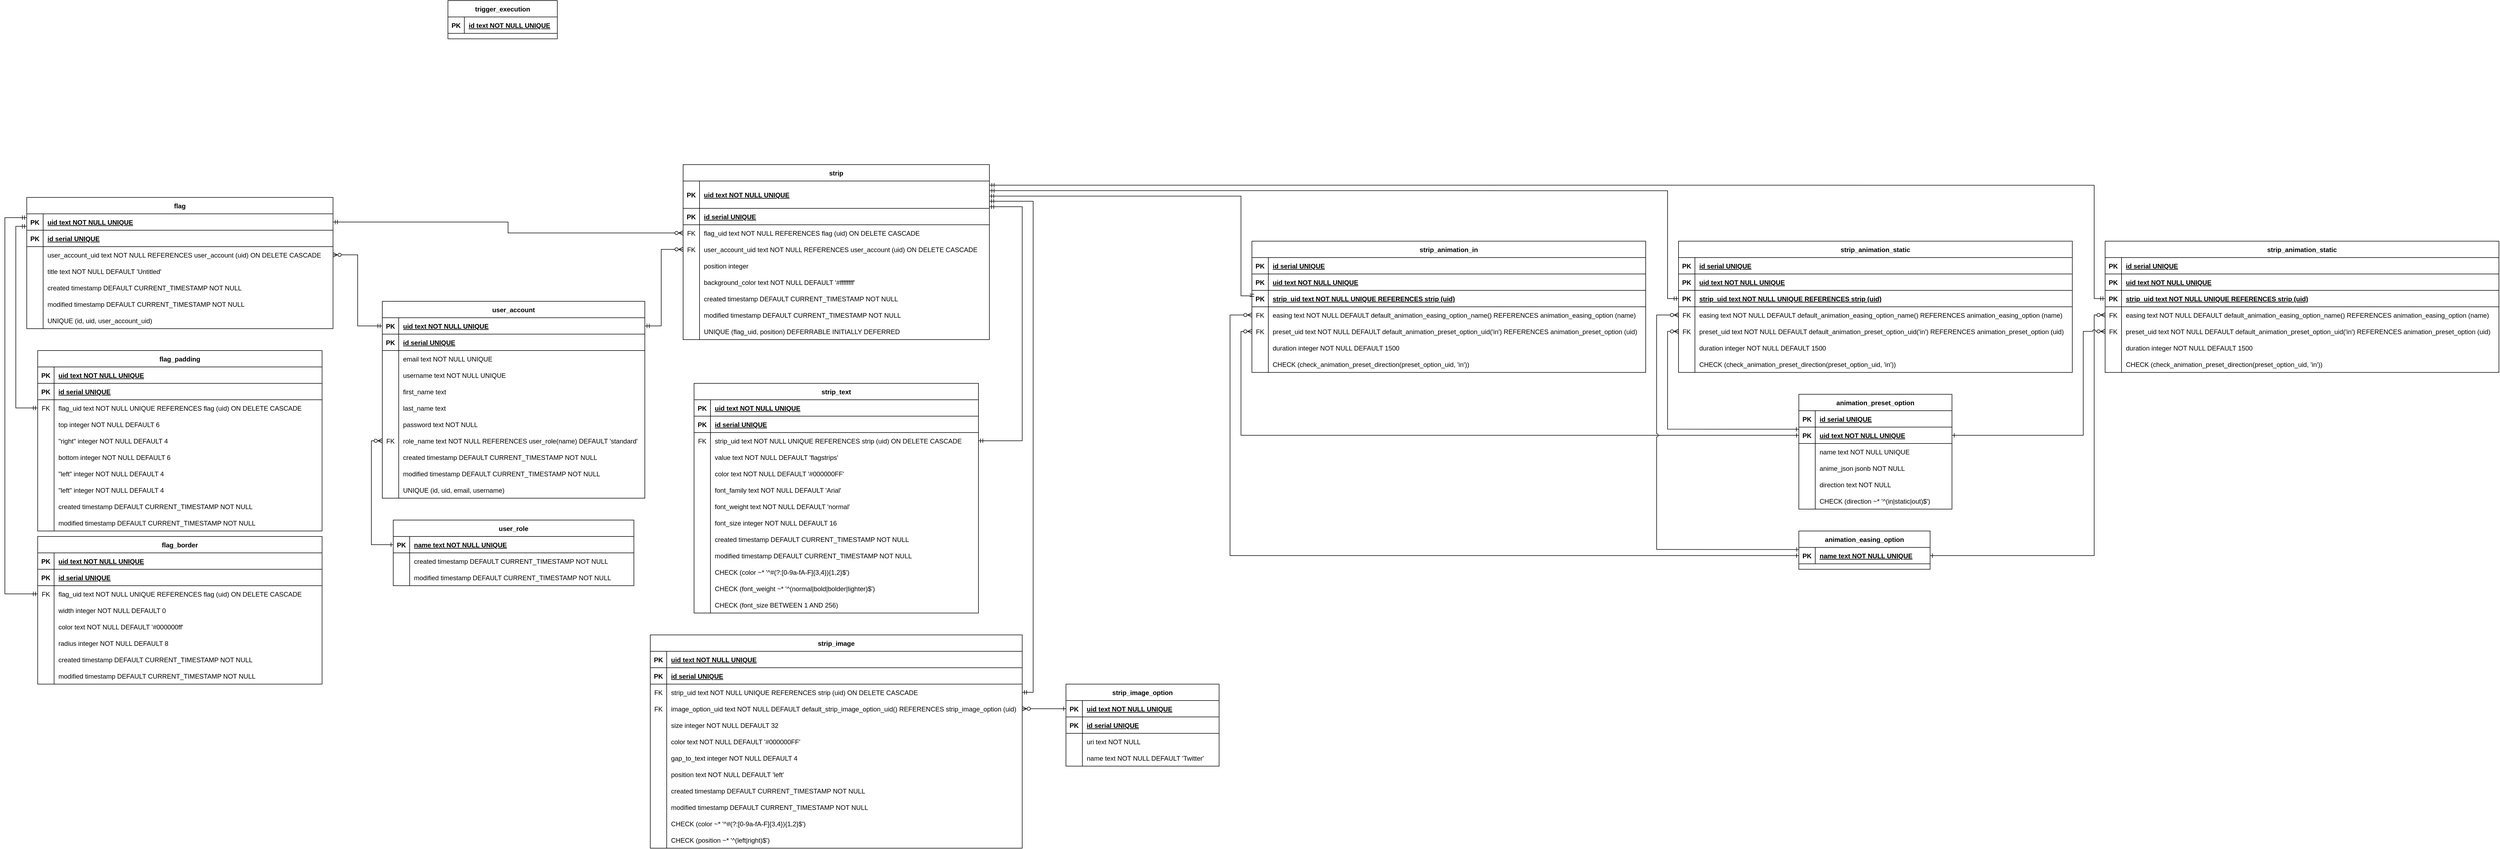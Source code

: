 <mxfile version="16.5.2" type="device"><diagram id="KhmxuJSrwud3pLPxZE9f" name="Page-1"><mxGraphModel dx="3247" dy="9423" grid="1" gridSize="10" guides="1" tooltips="1" connect="1" arrows="1" fold="1" page="1" pageScale="1" pageWidth="827" pageHeight="1169" math="0" shadow="0"><root><mxCell id="0"/><mxCell id="1" parent="0"/><mxCell id="PuKT5iGOcOaM8w2pjMle-1" value="trigger_execution" style="shape=table;startSize=30;container=1;collapsible=1;childLayout=tableLayout;fixedRows=1;rowLines=0;fontStyle=1;align=center;resizeLast=1;" parent="1" vertex="1"><mxGeometry x="2130" y="-6120" width="200" height="70" as="geometry"/></mxCell><mxCell id="PuKT5iGOcOaM8w2pjMle-2" value="" style="shape=tableRow;horizontal=0;startSize=0;swimlaneHead=0;swimlaneBody=0;fillColor=none;collapsible=0;dropTarget=0;points=[[0,0.5],[1,0.5]];portConstraint=eastwest;top=0;left=0;right=0;bottom=1;" parent="PuKT5iGOcOaM8w2pjMle-1" vertex="1"><mxGeometry y="30" width="200" height="30" as="geometry"/></mxCell><mxCell id="PuKT5iGOcOaM8w2pjMle-3" value="PK" style="shape=partialRectangle;overflow=hidden;connectable=0;fillColor=none;top=0;left=0;bottom=0;right=0;fontStyle=1;" parent="PuKT5iGOcOaM8w2pjMle-2" vertex="1"><mxGeometry width="30" height="30" as="geometry"><mxRectangle width="30" height="30" as="alternateBounds"/></mxGeometry></mxCell><mxCell id="PuKT5iGOcOaM8w2pjMle-4" value="id text NOT NULL UNIQUE" style="shape=partialRectangle;overflow=hidden;connectable=0;fillColor=none;align=left;top=0;left=0;bottom=0;right=0;spacingLeft=6;fontStyle=5;" parent="PuKT5iGOcOaM8w2pjMle-2" vertex="1"><mxGeometry x="30" width="170" height="30" as="geometry"><mxRectangle width="170" height="30" as="alternateBounds"/></mxGeometry></mxCell><mxCell id="PuKT5iGOcOaM8w2pjMle-5" value="user_role" style="shape=table;startSize=30;container=1;collapsible=1;childLayout=tableLayout;fixedRows=1;rowLines=0;fontStyle=1;align=center;resizeLast=1;" parent="1" vertex="1"><mxGeometry x="2030" y="-5170" width="440" height="120" as="geometry"/></mxCell><mxCell id="PuKT5iGOcOaM8w2pjMle-6" value="" style="shape=tableRow;horizontal=0;startSize=0;swimlaneHead=0;swimlaneBody=0;fillColor=none;collapsible=0;dropTarget=0;points=[[0,0.5],[1,0.5]];portConstraint=eastwest;top=0;left=0;right=0;bottom=1;" parent="PuKT5iGOcOaM8w2pjMle-5" vertex="1"><mxGeometry y="30" width="440" height="30" as="geometry"/></mxCell><mxCell id="PuKT5iGOcOaM8w2pjMle-7" value="PK" style="shape=partialRectangle;overflow=hidden;connectable=0;fillColor=none;top=0;left=0;bottom=0;right=0;fontStyle=1;" parent="PuKT5iGOcOaM8w2pjMle-6" vertex="1"><mxGeometry width="30" height="30" as="geometry"><mxRectangle width="30" height="30" as="alternateBounds"/></mxGeometry></mxCell><mxCell id="PuKT5iGOcOaM8w2pjMle-8" value="name text NOT NULL UNIQUE" style="shape=partialRectangle;overflow=hidden;connectable=0;fillColor=none;align=left;top=0;left=0;bottom=0;right=0;spacingLeft=6;fontStyle=5;" parent="PuKT5iGOcOaM8w2pjMle-6" vertex="1"><mxGeometry x="30" width="410" height="30" as="geometry"><mxRectangle width="410" height="30" as="alternateBounds"/></mxGeometry></mxCell><mxCell id="PuKT5iGOcOaM8w2pjMle-9" value="" style="shape=tableRow;horizontal=0;startSize=0;swimlaneHead=0;swimlaneBody=0;fillColor=none;collapsible=0;dropTarget=0;points=[[0,0.5],[1,0.5]];portConstraint=eastwest;top=0;left=0;right=0;bottom=0;" parent="PuKT5iGOcOaM8w2pjMle-5" vertex="1"><mxGeometry y="60" width="440" height="30" as="geometry"/></mxCell><mxCell id="PuKT5iGOcOaM8w2pjMle-10" value="" style="shape=partialRectangle;overflow=hidden;connectable=0;fillColor=none;top=0;left=0;bottom=0;right=0;" parent="PuKT5iGOcOaM8w2pjMle-9" vertex="1"><mxGeometry width="30" height="30" as="geometry"><mxRectangle width="30" height="30" as="alternateBounds"/></mxGeometry></mxCell><mxCell id="PuKT5iGOcOaM8w2pjMle-11" value="created timestamp DEFAULT CURRENT_TIMESTAMP NOT NULL" style="shape=partialRectangle;overflow=hidden;connectable=0;fillColor=none;align=left;top=0;left=0;bottom=0;right=0;spacingLeft=6;" parent="PuKT5iGOcOaM8w2pjMle-9" vertex="1"><mxGeometry x="30" width="410" height="30" as="geometry"><mxRectangle width="410" height="30" as="alternateBounds"/></mxGeometry></mxCell><mxCell id="PuKT5iGOcOaM8w2pjMle-12" value="" style="shape=tableRow;horizontal=0;startSize=0;swimlaneHead=0;swimlaneBody=0;fillColor=none;collapsible=0;dropTarget=0;points=[[0,0.5],[1,0.5]];portConstraint=eastwest;top=0;left=0;right=0;bottom=0;" parent="PuKT5iGOcOaM8w2pjMle-5" vertex="1"><mxGeometry y="90" width="440" height="30" as="geometry"/></mxCell><mxCell id="PuKT5iGOcOaM8w2pjMle-13" value="" style="shape=partialRectangle;overflow=hidden;connectable=0;fillColor=none;top=0;left=0;bottom=0;right=0;" parent="PuKT5iGOcOaM8w2pjMle-12" vertex="1"><mxGeometry width="30" height="30" as="geometry"><mxRectangle width="30" height="30" as="alternateBounds"/></mxGeometry></mxCell><mxCell id="PuKT5iGOcOaM8w2pjMle-14" value="modified timestamp DEFAULT CURRENT_TIMESTAMP NOT NULL" style="shape=partialRectangle;overflow=hidden;connectable=0;fillColor=none;align=left;top=0;left=0;bottom=0;right=0;spacingLeft=6;" parent="PuKT5iGOcOaM8w2pjMle-12" vertex="1"><mxGeometry x="30" width="410" height="30" as="geometry"><mxRectangle width="410" height="30" as="alternateBounds"/></mxGeometry></mxCell><mxCell id="PuKT5iGOcOaM8w2pjMle-15" value="user_account" style="shape=table;startSize=30;container=1;collapsible=1;childLayout=tableLayout;fixedRows=1;rowLines=0;fontStyle=1;align=center;resizeLast=1;" parent="1" vertex="1"><mxGeometry x="2010" y="-5570" width="480" height="360" as="geometry"/></mxCell><mxCell id="PuKT5iGOcOaM8w2pjMle-16" value="" style="shape=tableRow;horizontal=0;startSize=0;swimlaneHead=0;swimlaneBody=0;fillColor=none;collapsible=0;dropTarget=0;points=[[0,0.5],[1,0.5]];portConstraint=eastwest;top=0;left=0;right=0;bottom=1;" parent="PuKT5iGOcOaM8w2pjMle-15" vertex="1"><mxGeometry y="30" width="480" height="30" as="geometry"/></mxCell><mxCell id="PuKT5iGOcOaM8w2pjMle-17" value="PK" style="shape=partialRectangle;overflow=hidden;connectable=0;fillColor=none;top=0;left=0;bottom=0;right=0;fontStyle=1;" parent="PuKT5iGOcOaM8w2pjMle-16" vertex="1"><mxGeometry width="30" height="30" as="geometry"><mxRectangle width="30" height="30" as="alternateBounds"/></mxGeometry></mxCell><mxCell id="PuKT5iGOcOaM8w2pjMle-18" value="uid text NOT NULL UNIQUE " style="shape=partialRectangle;overflow=hidden;connectable=0;fillColor=none;align=left;top=0;left=0;bottom=0;right=0;spacingLeft=6;fontStyle=5;" parent="PuKT5iGOcOaM8w2pjMle-16" vertex="1"><mxGeometry x="30" width="450" height="30" as="geometry"><mxRectangle width="450" height="30" as="alternateBounds"/></mxGeometry></mxCell><mxCell id="PuKT5iGOcOaM8w2pjMle-19" value="" style="shape=tableRow;horizontal=0;startSize=0;swimlaneHead=0;swimlaneBody=0;fillColor=none;collapsible=0;dropTarget=0;points=[[0,0.5],[1,0.5]];portConstraint=eastwest;top=0;left=0;right=0;bottom=1;" parent="PuKT5iGOcOaM8w2pjMle-15" vertex="1"><mxGeometry y="60" width="480" height="30" as="geometry"/></mxCell><mxCell id="PuKT5iGOcOaM8w2pjMle-20" value="PK" style="shape=partialRectangle;overflow=hidden;connectable=0;fillColor=none;top=0;left=0;bottom=0;right=0;fontStyle=1;" parent="PuKT5iGOcOaM8w2pjMle-19" vertex="1"><mxGeometry width="30" height="30" as="geometry"><mxRectangle width="30" height="30" as="alternateBounds"/></mxGeometry></mxCell><mxCell id="PuKT5iGOcOaM8w2pjMle-21" value="id serial UNIQUE" style="shape=partialRectangle;overflow=hidden;connectable=0;fillColor=none;align=left;top=0;left=0;bottom=0;right=0;spacingLeft=6;fontStyle=5;" parent="PuKT5iGOcOaM8w2pjMle-19" vertex="1"><mxGeometry x="30" width="450" height="30" as="geometry"><mxRectangle width="450" height="30" as="alternateBounds"/></mxGeometry></mxCell><mxCell id="PuKT5iGOcOaM8w2pjMle-22" value="" style="shape=tableRow;horizontal=0;startSize=0;swimlaneHead=0;swimlaneBody=0;fillColor=none;collapsible=0;dropTarget=0;points=[[0,0.5],[1,0.5]];portConstraint=eastwest;top=0;left=0;right=0;bottom=0;" parent="PuKT5iGOcOaM8w2pjMle-15" vertex="1"><mxGeometry y="90" width="480" height="30" as="geometry"/></mxCell><mxCell id="PuKT5iGOcOaM8w2pjMle-23" value="" style="shape=partialRectangle;overflow=hidden;connectable=0;fillColor=none;top=0;left=0;bottom=0;right=0;" parent="PuKT5iGOcOaM8w2pjMle-22" vertex="1"><mxGeometry width="30" height="30" as="geometry"><mxRectangle width="30" height="30" as="alternateBounds"/></mxGeometry></mxCell><mxCell id="PuKT5iGOcOaM8w2pjMle-24" value="email text NOT NULL UNIQUE" style="shape=partialRectangle;overflow=hidden;connectable=0;fillColor=none;align=left;top=0;left=0;bottom=0;right=0;spacingLeft=6;" parent="PuKT5iGOcOaM8w2pjMle-22" vertex="1"><mxGeometry x="30" width="450" height="30" as="geometry"><mxRectangle width="450" height="30" as="alternateBounds"/></mxGeometry></mxCell><mxCell id="PuKT5iGOcOaM8w2pjMle-25" value="" style="shape=tableRow;horizontal=0;startSize=0;swimlaneHead=0;swimlaneBody=0;fillColor=none;collapsible=0;dropTarget=0;points=[[0,0.5],[1,0.5]];portConstraint=eastwest;top=0;left=0;right=0;bottom=0;" parent="PuKT5iGOcOaM8w2pjMle-15" vertex="1"><mxGeometry y="120" width="480" height="30" as="geometry"/></mxCell><mxCell id="PuKT5iGOcOaM8w2pjMle-26" value="" style="shape=partialRectangle;overflow=hidden;connectable=0;fillColor=none;top=0;left=0;bottom=0;right=0;" parent="PuKT5iGOcOaM8w2pjMle-25" vertex="1"><mxGeometry width="30" height="30" as="geometry"><mxRectangle width="30" height="30" as="alternateBounds"/></mxGeometry></mxCell><mxCell id="PuKT5iGOcOaM8w2pjMle-27" value="username text NOT NULL UNIQUE" style="shape=partialRectangle;overflow=hidden;connectable=0;fillColor=none;align=left;top=0;left=0;bottom=0;right=0;spacingLeft=6;" parent="PuKT5iGOcOaM8w2pjMle-25" vertex="1"><mxGeometry x="30" width="450" height="30" as="geometry"><mxRectangle width="450" height="30" as="alternateBounds"/></mxGeometry></mxCell><mxCell id="PuKT5iGOcOaM8w2pjMle-28" value="" style="shape=tableRow;horizontal=0;startSize=0;swimlaneHead=0;swimlaneBody=0;fillColor=none;collapsible=0;dropTarget=0;points=[[0,0.5],[1,0.5]];portConstraint=eastwest;top=0;left=0;right=0;bottom=0;" parent="PuKT5iGOcOaM8w2pjMle-15" vertex="1"><mxGeometry y="150" width="480" height="30" as="geometry"/></mxCell><mxCell id="PuKT5iGOcOaM8w2pjMle-29" value="" style="shape=partialRectangle;overflow=hidden;connectable=0;fillColor=none;top=0;left=0;bottom=0;right=0;" parent="PuKT5iGOcOaM8w2pjMle-28" vertex="1"><mxGeometry width="30" height="30" as="geometry"><mxRectangle width="30" height="30" as="alternateBounds"/></mxGeometry></mxCell><mxCell id="PuKT5iGOcOaM8w2pjMle-30" value="first_name text" style="shape=partialRectangle;overflow=hidden;connectable=0;fillColor=none;align=left;top=0;left=0;bottom=0;right=0;spacingLeft=6;" parent="PuKT5iGOcOaM8w2pjMle-28" vertex="1"><mxGeometry x="30" width="450" height="30" as="geometry"><mxRectangle width="450" height="30" as="alternateBounds"/></mxGeometry></mxCell><mxCell id="PuKT5iGOcOaM8w2pjMle-31" value="" style="shape=tableRow;horizontal=0;startSize=0;swimlaneHead=0;swimlaneBody=0;fillColor=none;collapsible=0;dropTarget=0;points=[[0,0.5],[1,0.5]];portConstraint=eastwest;top=0;left=0;right=0;bottom=0;" parent="PuKT5iGOcOaM8w2pjMle-15" vertex="1"><mxGeometry y="180" width="480" height="30" as="geometry"/></mxCell><mxCell id="PuKT5iGOcOaM8w2pjMle-32" value="" style="shape=partialRectangle;overflow=hidden;connectable=0;fillColor=none;top=0;left=0;bottom=0;right=0;" parent="PuKT5iGOcOaM8w2pjMle-31" vertex="1"><mxGeometry width="30" height="30" as="geometry"><mxRectangle width="30" height="30" as="alternateBounds"/></mxGeometry></mxCell><mxCell id="PuKT5iGOcOaM8w2pjMle-33" value="last_name text" style="shape=partialRectangle;overflow=hidden;connectable=0;fillColor=none;align=left;top=0;left=0;bottom=0;right=0;spacingLeft=6;" parent="PuKT5iGOcOaM8w2pjMle-31" vertex="1"><mxGeometry x="30" width="450" height="30" as="geometry"><mxRectangle width="450" height="30" as="alternateBounds"/></mxGeometry></mxCell><mxCell id="PuKT5iGOcOaM8w2pjMle-34" value="" style="shape=tableRow;horizontal=0;startSize=0;swimlaneHead=0;swimlaneBody=0;fillColor=none;collapsible=0;dropTarget=0;points=[[0,0.5],[1,0.5]];portConstraint=eastwest;top=0;left=0;right=0;bottom=0;" parent="PuKT5iGOcOaM8w2pjMle-15" vertex="1"><mxGeometry y="210" width="480" height="30" as="geometry"/></mxCell><mxCell id="PuKT5iGOcOaM8w2pjMle-35" value="" style="shape=partialRectangle;overflow=hidden;connectable=0;fillColor=none;top=0;left=0;bottom=0;right=0;" parent="PuKT5iGOcOaM8w2pjMle-34" vertex="1"><mxGeometry width="30" height="30" as="geometry"><mxRectangle width="30" height="30" as="alternateBounds"/></mxGeometry></mxCell><mxCell id="PuKT5iGOcOaM8w2pjMle-36" value="password text NOT NULL" style="shape=partialRectangle;overflow=hidden;connectable=0;fillColor=none;align=left;top=0;left=0;bottom=0;right=0;spacingLeft=6;" parent="PuKT5iGOcOaM8w2pjMle-34" vertex="1"><mxGeometry x="30" width="450" height="30" as="geometry"><mxRectangle width="450" height="30" as="alternateBounds"/></mxGeometry></mxCell><mxCell id="PuKT5iGOcOaM8w2pjMle-37" value="" style="shape=tableRow;horizontal=0;startSize=0;swimlaneHead=0;swimlaneBody=0;fillColor=none;collapsible=0;dropTarget=0;points=[[0,0.5],[1,0.5]];portConstraint=eastwest;top=0;left=0;right=0;bottom=0;" parent="PuKT5iGOcOaM8w2pjMle-15" vertex="1"><mxGeometry y="240" width="480" height="30" as="geometry"/></mxCell><mxCell id="PuKT5iGOcOaM8w2pjMle-38" value="FK" style="shape=partialRectangle;overflow=hidden;connectable=0;fillColor=none;top=0;left=0;bottom=0;right=0;" parent="PuKT5iGOcOaM8w2pjMle-37" vertex="1"><mxGeometry width="30" height="30" as="geometry"><mxRectangle width="30" height="30" as="alternateBounds"/></mxGeometry></mxCell><mxCell id="PuKT5iGOcOaM8w2pjMle-39" value="role_name text NOT NULL REFERENCES user_role(name) DEFAULT 'standard'" style="shape=partialRectangle;overflow=hidden;connectable=0;fillColor=none;align=left;top=0;left=0;bottom=0;right=0;spacingLeft=6;" parent="PuKT5iGOcOaM8w2pjMle-37" vertex="1"><mxGeometry x="30" width="450" height="30" as="geometry"><mxRectangle width="450" height="30" as="alternateBounds"/></mxGeometry></mxCell><mxCell id="PuKT5iGOcOaM8w2pjMle-40" value="" style="shape=tableRow;horizontal=0;startSize=0;swimlaneHead=0;swimlaneBody=0;fillColor=none;collapsible=0;dropTarget=0;points=[[0,0.5],[1,0.5]];portConstraint=eastwest;top=0;left=0;right=0;bottom=0;" parent="PuKT5iGOcOaM8w2pjMle-15" vertex="1"><mxGeometry y="270" width="480" height="30" as="geometry"/></mxCell><mxCell id="PuKT5iGOcOaM8w2pjMle-41" value="" style="shape=partialRectangle;overflow=hidden;connectable=0;fillColor=none;top=0;left=0;bottom=0;right=0;" parent="PuKT5iGOcOaM8w2pjMle-40" vertex="1"><mxGeometry width="30" height="30" as="geometry"><mxRectangle width="30" height="30" as="alternateBounds"/></mxGeometry></mxCell><mxCell id="PuKT5iGOcOaM8w2pjMle-42" value="created timestamp DEFAULT CURRENT_TIMESTAMP NOT NULL" style="shape=partialRectangle;overflow=hidden;connectable=0;fillColor=none;align=left;top=0;left=0;bottom=0;right=0;spacingLeft=6;" parent="PuKT5iGOcOaM8w2pjMle-40" vertex="1"><mxGeometry x="30" width="450" height="30" as="geometry"><mxRectangle width="450" height="30" as="alternateBounds"/></mxGeometry></mxCell><mxCell id="PuKT5iGOcOaM8w2pjMle-43" value="" style="shape=tableRow;horizontal=0;startSize=0;swimlaneHead=0;swimlaneBody=0;fillColor=none;collapsible=0;dropTarget=0;points=[[0,0.5],[1,0.5]];portConstraint=eastwest;top=0;left=0;right=0;bottom=0;" parent="PuKT5iGOcOaM8w2pjMle-15" vertex="1"><mxGeometry y="300" width="480" height="30" as="geometry"/></mxCell><mxCell id="PuKT5iGOcOaM8w2pjMle-44" value="" style="shape=partialRectangle;overflow=hidden;connectable=0;fillColor=none;top=0;left=0;bottom=0;right=0;" parent="PuKT5iGOcOaM8w2pjMle-43" vertex="1"><mxGeometry width="30" height="30" as="geometry"><mxRectangle width="30" height="30" as="alternateBounds"/></mxGeometry></mxCell><mxCell id="PuKT5iGOcOaM8w2pjMle-45" value="modified timestamp DEFAULT CURRENT_TIMESTAMP NOT NULL" style="shape=partialRectangle;overflow=hidden;connectable=0;fillColor=none;align=left;top=0;left=0;bottom=0;right=0;spacingLeft=6;" parent="PuKT5iGOcOaM8w2pjMle-43" vertex="1"><mxGeometry x="30" width="450" height="30" as="geometry"><mxRectangle width="450" height="30" as="alternateBounds"/></mxGeometry></mxCell><mxCell id="PuKT5iGOcOaM8w2pjMle-46" value="" style="shape=tableRow;horizontal=0;startSize=0;swimlaneHead=0;swimlaneBody=0;fillColor=none;collapsible=0;dropTarget=0;points=[[0,0.5],[1,0.5]];portConstraint=eastwest;top=0;left=0;right=0;bottom=0;" parent="PuKT5iGOcOaM8w2pjMle-15" vertex="1"><mxGeometry y="330" width="480" height="30" as="geometry"/></mxCell><mxCell id="PuKT5iGOcOaM8w2pjMle-47" value="" style="shape=partialRectangle;overflow=hidden;connectable=0;fillColor=none;top=0;left=0;bottom=0;right=0;" parent="PuKT5iGOcOaM8w2pjMle-46" vertex="1"><mxGeometry width="30" height="30" as="geometry"><mxRectangle width="30" height="30" as="alternateBounds"/></mxGeometry></mxCell><mxCell id="PuKT5iGOcOaM8w2pjMle-48" value="UNIQUE (id, uid, email, username)" style="shape=partialRectangle;overflow=hidden;connectable=0;fillColor=none;align=left;top=0;left=0;bottom=0;right=0;spacingLeft=6;" parent="PuKT5iGOcOaM8w2pjMle-46" vertex="1"><mxGeometry x="30" width="450" height="30" as="geometry"><mxRectangle width="450" height="30" as="alternateBounds"/></mxGeometry></mxCell><mxCell id="PuKT5iGOcOaM8w2pjMle-49" value="flag" style="shape=table;startSize=30;container=1;collapsible=1;childLayout=tableLayout;fixedRows=1;rowLines=0;fontStyle=1;align=center;resizeLast=1;" parent="1" vertex="1"><mxGeometry x="1359.89" y="-5760" width="560" height="240" as="geometry"/></mxCell><mxCell id="PuKT5iGOcOaM8w2pjMle-50" value="" style="shape=tableRow;horizontal=0;startSize=0;swimlaneHead=0;swimlaneBody=0;fillColor=none;collapsible=0;dropTarget=0;points=[[0,0.5],[1,0.5]];portConstraint=eastwest;top=0;left=0;right=0;bottom=1;" parent="PuKT5iGOcOaM8w2pjMle-49" vertex="1"><mxGeometry y="30" width="560" height="30" as="geometry"/></mxCell><mxCell id="PuKT5iGOcOaM8w2pjMle-51" value="PK" style="shape=partialRectangle;overflow=hidden;connectable=0;fillColor=none;top=0;left=0;bottom=0;right=0;fontStyle=1;" parent="PuKT5iGOcOaM8w2pjMle-50" vertex="1"><mxGeometry width="30" height="30" as="geometry"><mxRectangle width="30" height="30" as="alternateBounds"/></mxGeometry></mxCell><mxCell id="PuKT5iGOcOaM8w2pjMle-52" value="uid text NOT NULL UNIQUE " style="shape=partialRectangle;overflow=hidden;connectable=0;fillColor=none;align=left;top=0;left=0;bottom=0;right=0;spacingLeft=6;fontStyle=5;" parent="PuKT5iGOcOaM8w2pjMle-50" vertex="1"><mxGeometry x="30" width="530" height="30" as="geometry"><mxRectangle width="530" height="30" as="alternateBounds"/></mxGeometry></mxCell><mxCell id="PuKT5iGOcOaM8w2pjMle-53" value="" style="shape=tableRow;horizontal=0;startSize=0;swimlaneHead=0;swimlaneBody=0;fillColor=none;collapsible=0;dropTarget=0;points=[[0,0.5],[1,0.5]];portConstraint=eastwest;top=0;left=0;right=0;bottom=1;" parent="PuKT5iGOcOaM8w2pjMle-49" vertex="1"><mxGeometry y="60" width="560" height="30" as="geometry"/></mxCell><mxCell id="PuKT5iGOcOaM8w2pjMle-54" value="PK" style="shape=partialRectangle;overflow=hidden;connectable=0;fillColor=none;top=0;left=0;bottom=0;right=0;fontStyle=1;" parent="PuKT5iGOcOaM8w2pjMle-53" vertex="1"><mxGeometry width="30" height="30" as="geometry"><mxRectangle width="30" height="30" as="alternateBounds"/></mxGeometry></mxCell><mxCell id="PuKT5iGOcOaM8w2pjMle-55" value="id serial UNIQUE" style="shape=partialRectangle;overflow=hidden;connectable=0;fillColor=none;align=left;top=0;left=0;bottom=0;right=0;spacingLeft=6;fontStyle=5;" parent="PuKT5iGOcOaM8w2pjMle-53" vertex="1"><mxGeometry x="30" width="530" height="30" as="geometry"><mxRectangle width="530" height="30" as="alternateBounds"/></mxGeometry></mxCell><mxCell id="PuKT5iGOcOaM8w2pjMle-56" value="" style="shape=tableRow;horizontal=0;startSize=0;swimlaneHead=0;swimlaneBody=0;fillColor=none;collapsible=0;dropTarget=0;points=[[0,0.5],[1,0.5]];portConstraint=eastwest;top=0;left=0;right=0;bottom=0;" parent="PuKT5iGOcOaM8w2pjMle-49" vertex="1"><mxGeometry y="90" width="560" height="30" as="geometry"/></mxCell><mxCell id="PuKT5iGOcOaM8w2pjMle-57" value="" style="shape=partialRectangle;overflow=hidden;connectable=0;fillColor=none;top=0;left=0;bottom=0;right=0;" parent="PuKT5iGOcOaM8w2pjMle-56" vertex="1"><mxGeometry width="30" height="30" as="geometry"><mxRectangle width="30" height="30" as="alternateBounds"/></mxGeometry></mxCell><mxCell id="PuKT5iGOcOaM8w2pjMle-58" value="user_account_uid text NOT NULL REFERENCES user_account (uid) ON DELETE CASCADE" style="shape=partialRectangle;overflow=hidden;connectable=0;fillColor=none;align=left;top=0;left=0;bottom=0;right=0;spacingLeft=6;" parent="PuKT5iGOcOaM8w2pjMle-56" vertex="1"><mxGeometry x="30" width="530" height="30" as="geometry"><mxRectangle width="530" height="30" as="alternateBounds"/></mxGeometry></mxCell><mxCell id="PuKT5iGOcOaM8w2pjMle-59" value="" style="shape=tableRow;horizontal=0;startSize=0;swimlaneHead=0;swimlaneBody=0;fillColor=none;collapsible=0;dropTarget=0;points=[[0,0.5],[1,0.5]];portConstraint=eastwest;top=0;left=0;right=0;bottom=0;" parent="PuKT5iGOcOaM8w2pjMle-49" vertex="1"><mxGeometry y="120" width="560" height="30" as="geometry"/></mxCell><mxCell id="PuKT5iGOcOaM8w2pjMle-60" value="" style="shape=partialRectangle;overflow=hidden;connectable=0;fillColor=none;top=0;left=0;bottom=0;right=0;" parent="PuKT5iGOcOaM8w2pjMle-59" vertex="1"><mxGeometry width="30" height="30" as="geometry"><mxRectangle width="30" height="30" as="alternateBounds"/></mxGeometry></mxCell><mxCell id="PuKT5iGOcOaM8w2pjMle-61" value="title text NOT NULL DEFAULT 'Untitled'" style="shape=partialRectangle;overflow=hidden;connectable=0;fillColor=none;align=left;top=0;left=0;bottom=0;right=0;spacingLeft=6;" parent="PuKT5iGOcOaM8w2pjMle-59" vertex="1"><mxGeometry x="30" width="530" height="30" as="geometry"><mxRectangle width="530" height="30" as="alternateBounds"/></mxGeometry></mxCell><mxCell id="PuKT5iGOcOaM8w2pjMle-62" value="" style="shape=tableRow;horizontal=0;startSize=0;swimlaneHead=0;swimlaneBody=0;fillColor=none;collapsible=0;dropTarget=0;points=[[0,0.5],[1,0.5]];portConstraint=eastwest;top=0;left=0;right=0;bottom=0;" parent="PuKT5iGOcOaM8w2pjMle-49" vertex="1"><mxGeometry y="150" width="560" height="30" as="geometry"/></mxCell><mxCell id="PuKT5iGOcOaM8w2pjMle-63" value="" style="shape=partialRectangle;overflow=hidden;connectable=0;fillColor=none;top=0;left=0;bottom=0;right=0;" parent="PuKT5iGOcOaM8w2pjMle-62" vertex="1"><mxGeometry width="30" height="30" as="geometry"><mxRectangle width="30" height="30" as="alternateBounds"/></mxGeometry></mxCell><mxCell id="PuKT5iGOcOaM8w2pjMle-64" value="created timestamp DEFAULT CURRENT_TIMESTAMP NOT NULL" style="shape=partialRectangle;overflow=hidden;connectable=0;fillColor=none;align=left;top=0;left=0;bottom=0;right=0;spacingLeft=6;" parent="PuKT5iGOcOaM8w2pjMle-62" vertex="1"><mxGeometry x="30" width="530" height="30" as="geometry"><mxRectangle width="530" height="30" as="alternateBounds"/></mxGeometry></mxCell><mxCell id="PuKT5iGOcOaM8w2pjMle-65" value="" style="shape=tableRow;horizontal=0;startSize=0;swimlaneHead=0;swimlaneBody=0;fillColor=none;collapsible=0;dropTarget=0;points=[[0,0.5],[1,0.5]];portConstraint=eastwest;top=0;left=0;right=0;bottom=0;" parent="PuKT5iGOcOaM8w2pjMle-49" vertex="1"><mxGeometry y="180" width="560" height="30" as="geometry"/></mxCell><mxCell id="PuKT5iGOcOaM8w2pjMle-66" value="" style="shape=partialRectangle;overflow=hidden;connectable=0;fillColor=none;top=0;left=0;bottom=0;right=0;" parent="PuKT5iGOcOaM8w2pjMle-65" vertex="1"><mxGeometry width="30" height="30" as="geometry"><mxRectangle width="30" height="30" as="alternateBounds"/></mxGeometry></mxCell><mxCell id="PuKT5iGOcOaM8w2pjMle-67" value="modified timestamp DEFAULT CURRENT_TIMESTAMP NOT NULL" style="shape=partialRectangle;overflow=hidden;connectable=0;fillColor=none;align=left;top=0;left=0;bottom=0;right=0;spacingLeft=6;" parent="PuKT5iGOcOaM8w2pjMle-65" vertex="1"><mxGeometry x="30" width="530" height="30" as="geometry"><mxRectangle width="530" height="30" as="alternateBounds"/></mxGeometry></mxCell><mxCell id="PuKT5iGOcOaM8w2pjMle-68" value="" style="shape=tableRow;horizontal=0;startSize=0;swimlaneHead=0;swimlaneBody=0;fillColor=none;collapsible=0;dropTarget=0;points=[[0,0.5],[1,0.5]];portConstraint=eastwest;top=0;left=0;right=0;bottom=0;" parent="PuKT5iGOcOaM8w2pjMle-49" vertex="1"><mxGeometry y="210" width="560" height="30" as="geometry"/></mxCell><mxCell id="PuKT5iGOcOaM8w2pjMle-69" value="" style="shape=partialRectangle;overflow=hidden;connectable=0;fillColor=none;top=0;left=0;bottom=0;right=0;" parent="PuKT5iGOcOaM8w2pjMle-68" vertex="1"><mxGeometry width="30" height="30" as="geometry"><mxRectangle width="30" height="30" as="alternateBounds"/></mxGeometry></mxCell><mxCell id="PuKT5iGOcOaM8w2pjMle-70" value="UNIQUE (id, uid, user_account_uid)" style="shape=partialRectangle;overflow=hidden;connectable=0;fillColor=none;align=left;top=0;left=0;bottom=0;right=0;spacingLeft=6;" parent="PuKT5iGOcOaM8w2pjMle-68" vertex="1"><mxGeometry x="30" width="530" height="30" as="geometry"><mxRectangle width="530" height="30" as="alternateBounds"/></mxGeometry></mxCell><mxCell id="PuKT5iGOcOaM8w2pjMle-71" value="flag_padding" style="shape=table;startSize=30;container=1;collapsible=1;childLayout=tableLayout;fixedRows=1;rowLines=0;fontStyle=1;align=center;resizeLast=1;" parent="1" vertex="1"><mxGeometry x="1379.89" y="-5480" width="520" height="330" as="geometry"/></mxCell><mxCell id="PuKT5iGOcOaM8w2pjMle-72" value="" style="shape=tableRow;horizontal=0;startSize=0;swimlaneHead=0;swimlaneBody=0;fillColor=none;collapsible=0;dropTarget=0;points=[[0,0.5],[1,0.5]];portConstraint=eastwest;top=0;left=0;right=0;bottom=1;" parent="PuKT5iGOcOaM8w2pjMle-71" vertex="1"><mxGeometry y="30" width="520" height="30" as="geometry"/></mxCell><mxCell id="PuKT5iGOcOaM8w2pjMle-73" value="PK" style="shape=partialRectangle;overflow=hidden;connectable=0;fillColor=none;top=0;left=0;bottom=0;right=0;fontStyle=1;" parent="PuKT5iGOcOaM8w2pjMle-72" vertex="1"><mxGeometry width="30" height="30" as="geometry"><mxRectangle width="30" height="30" as="alternateBounds"/></mxGeometry></mxCell><mxCell id="PuKT5iGOcOaM8w2pjMle-74" value="uid text NOT NULL UNIQUE" style="shape=partialRectangle;overflow=hidden;connectable=0;fillColor=none;align=left;top=0;left=0;bottom=0;right=0;spacingLeft=6;fontStyle=5;" parent="PuKT5iGOcOaM8w2pjMle-72" vertex="1"><mxGeometry x="30" width="490" height="30" as="geometry"><mxRectangle width="490" height="30" as="alternateBounds"/></mxGeometry></mxCell><mxCell id="PuKT5iGOcOaM8w2pjMle-75" value="" style="shape=tableRow;horizontal=0;startSize=0;swimlaneHead=0;swimlaneBody=0;fillColor=none;collapsible=0;dropTarget=0;points=[[0,0.5],[1,0.5]];portConstraint=eastwest;top=0;left=0;right=0;bottom=1;" parent="PuKT5iGOcOaM8w2pjMle-71" vertex="1"><mxGeometry y="60" width="520" height="30" as="geometry"/></mxCell><mxCell id="PuKT5iGOcOaM8w2pjMle-76" value="PK" style="shape=partialRectangle;overflow=hidden;connectable=0;fillColor=none;top=0;left=0;bottom=0;right=0;fontStyle=1;" parent="PuKT5iGOcOaM8w2pjMle-75" vertex="1"><mxGeometry width="30" height="30" as="geometry"><mxRectangle width="30" height="30" as="alternateBounds"/></mxGeometry></mxCell><mxCell id="PuKT5iGOcOaM8w2pjMle-77" value="id serial UNIQUE" style="shape=partialRectangle;overflow=hidden;connectable=0;fillColor=none;align=left;top=0;left=0;bottom=0;right=0;spacingLeft=6;fontStyle=5;" parent="PuKT5iGOcOaM8w2pjMle-75" vertex="1"><mxGeometry x="30" width="490" height="30" as="geometry"><mxRectangle width="490" height="30" as="alternateBounds"/></mxGeometry></mxCell><mxCell id="PuKT5iGOcOaM8w2pjMle-78" value="" style="shape=tableRow;horizontal=0;startSize=0;swimlaneHead=0;swimlaneBody=0;fillColor=none;collapsible=0;dropTarget=0;points=[[0,0.5],[1,0.5]];portConstraint=eastwest;top=0;left=0;right=0;bottom=0;" parent="PuKT5iGOcOaM8w2pjMle-71" vertex="1"><mxGeometry y="90" width="520" height="30" as="geometry"/></mxCell><mxCell id="PuKT5iGOcOaM8w2pjMle-79" value="FK" style="shape=partialRectangle;overflow=hidden;connectable=0;fillColor=none;top=0;left=0;bottom=0;right=0;" parent="PuKT5iGOcOaM8w2pjMle-78" vertex="1"><mxGeometry width="30" height="30" as="geometry"><mxRectangle width="30" height="30" as="alternateBounds"/></mxGeometry></mxCell><mxCell id="PuKT5iGOcOaM8w2pjMle-80" value="flag_uid text NOT NULL UNIQUE REFERENCES flag (uid) ON DELETE CASCADE" style="shape=partialRectangle;overflow=hidden;connectable=0;fillColor=none;align=left;top=0;left=0;bottom=0;right=0;spacingLeft=6;" parent="PuKT5iGOcOaM8w2pjMle-78" vertex="1"><mxGeometry x="30" width="490" height="30" as="geometry"><mxRectangle width="490" height="30" as="alternateBounds"/></mxGeometry></mxCell><mxCell id="PuKT5iGOcOaM8w2pjMle-81" value="" style="shape=tableRow;horizontal=0;startSize=0;swimlaneHead=0;swimlaneBody=0;fillColor=none;collapsible=0;dropTarget=0;points=[[0,0.5],[1,0.5]];portConstraint=eastwest;top=0;left=0;right=0;bottom=0;" parent="PuKT5iGOcOaM8w2pjMle-71" vertex="1"><mxGeometry y="120" width="520" height="30" as="geometry"/></mxCell><mxCell id="PuKT5iGOcOaM8w2pjMle-82" value="" style="shape=partialRectangle;overflow=hidden;connectable=0;fillColor=none;top=0;left=0;bottom=0;right=0;" parent="PuKT5iGOcOaM8w2pjMle-81" vertex="1"><mxGeometry width="30" height="30" as="geometry"><mxRectangle width="30" height="30" as="alternateBounds"/></mxGeometry></mxCell><mxCell id="PuKT5iGOcOaM8w2pjMle-83" value="top integer NOT NULL DEFAULT 6" style="shape=partialRectangle;overflow=hidden;connectable=0;fillColor=none;align=left;top=0;left=0;bottom=0;right=0;spacingLeft=6;" parent="PuKT5iGOcOaM8w2pjMle-81" vertex="1"><mxGeometry x="30" width="490" height="30" as="geometry"><mxRectangle width="490" height="30" as="alternateBounds"/></mxGeometry></mxCell><mxCell id="PuKT5iGOcOaM8w2pjMle-84" value="" style="shape=tableRow;horizontal=0;startSize=0;swimlaneHead=0;swimlaneBody=0;fillColor=none;collapsible=0;dropTarget=0;points=[[0,0.5],[1,0.5]];portConstraint=eastwest;top=0;left=0;right=0;bottom=0;" parent="PuKT5iGOcOaM8w2pjMle-71" vertex="1"><mxGeometry y="150" width="520" height="30" as="geometry"/></mxCell><mxCell id="PuKT5iGOcOaM8w2pjMle-85" value="" style="shape=partialRectangle;overflow=hidden;connectable=0;fillColor=none;top=0;left=0;bottom=0;right=0;" parent="PuKT5iGOcOaM8w2pjMle-84" vertex="1"><mxGeometry width="30" height="30" as="geometry"><mxRectangle width="30" height="30" as="alternateBounds"/></mxGeometry></mxCell><mxCell id="PuKT5iGOcOaM8w2pjMle-86" value="&quot;right&quot; integer NOT NULL DEFAULT 4" style="shape=partialRectangle;overflow=hidden;connectable=0;fillColor=none;align=left;top=0;left=0;bottom=0;right=0;spacingLeft=6;" parent="PuKT5iGOcOaM8w2pjMle-84" vertex="1"><mxGeometry x="30" width="490" height="30" as="geometry"><mxRectangle width="490" height="30" as="alternateBounds"/></mxGeometry></mxCell><mxCell id="PuKT5iGOcOaM8w2pjMle-87" value="" style="shape=tableRow;horizontal=0;startSize=0;swimlaneHead=0;swimlaneBody=0;fillColor=none;collapsible=0;dropTarget=0;points=[[0,0.5],[1,0.5]];portConstraint=eastwest;top=0;left=0;right=0;bottom=0;" parent="PuKT5iGOcOaM8w2pjMle-71" vertex="1"><mxGeometry y="180" width="520" height="30" as="geometry"/></mxCell><mxCell id="PuKT5iGOcOaM8w2pjMle-88" value="" style="shape=partialRectangle;overflow=hidden;connectable=0;fillColor=none;top=0;left=0;bottom=0;right=0;" parent="PuKT5iGOcOaM8w2pjMle-87" vertex="1"><mxGeometry width="30" height="30" as="geometry"><mxRectangle width="30" height="30" as="alternateBounds"/></mxGeometry></mxCell><mxCell id="PuKT5iGOcOaM8w2pjMle-89" value="bottom integer NOT NULL DEFAULT 6" style="shape=partialRectangle;overflow=hidden;connectable=0;fillColor=none;align=left;top=0;left=0;bottom=0;right=0;spacingLeft=6;" parent="PuKT5iGOcOaM8w2pjMle-87" vertex="1"><mxGeometry x="30" width="490" height="30" as="geometry"><mxRectangle width="490" height="30" as="alternateBounds"/></mxGeometry></mxCell><mxCell id="PuKT5iGOcOaM8w2pjMle-90" value="" style="shape=tableRow;horizontal=0;startSize=0;swimlaneHead=0;swimlaneBody=0;fillColor=none;collapsible=0;dropTarget=0;points=[[0,0.5],[1,0.5]];portConstraint=eastwest;top=0;left=0;right=0;bottom=0;" parent="PuKT5iGOcOaM8w2pjMle-71" vertex="1"><mxGeometry y="210" width="520" height="30" as="geometry"/></mxCell><mxCell id="PuKT5iGOcOaM8w2pjMle-91" value="" style="shape=partialRectangle;overflow=hidden;connectable=0;fillColor=none;top=0;left=0;bottom=0;right=0;" parent="PuKT5iGOcOaM8w2pjMle-90" vertex="1"><mxGeometry width="30" height="30" as="geometry"><mxRectangle width="30" height="30" as="alternateBounds"/></mxGeometry></mxCell><mxCell id="PuKT5iGOcOaM8w2pjMle-92" value="&quot;left&quot; integer NOT NULL DEFAULT 4" style="shape=partialRectangle;overflow=hidden;connectable=0;fillColor=none;align=left;top=0;left=0;bottom=0;right=0;spacingLeft=6;" parent="PuKT5iGOcOaM8w2pjMle-90" vertex="1"><mxGeometry x="30" width="490" height="30" as="geometry"><mxRectangle width="490" height="30" as="alternateBounds"/></mxGeometry></mxCell><mxCell id="PuKT5iGOcOaM8w2pjMle-248" value="" style="shape=tableRow;horizontal=0;startSize=0;swimlaneHead=0;swimlaneBody=0;fillColor=none;collapsible=0;dropTarget=0;points=[[0,0.5],[1,0.5]];portConstraint=eastwest;top=0;left=0;right=0;bottom=0;" parent="PuKT5iGOcOaM8w2pjMle-71" vertex="1"><mxGeometry y="240" width="520" height="30" as="geometry"/></mxCell><mxCell id="PuKT5iGOcOaM8w2pjMle-249" value="" style="shape=partialRectangle;overflow=hidden;connectable=0;fillColor=none;top=0;left=0;bottom=0;right=0;" parent="PuKT5iGOcOaM8w2pjMle-248" vertex="1"><mxGeometry width="30" height="30" as="geometry"><mxRectangle width="30" height="30" as="alternateBounds"/></mxGeometry></mxCell><mxCell id="PuKT5iGOcOaM8w2pjMle-250" value="&quot;left&quot; integer NOT NULL DEFAULT 4" style="shape=partialRectangle;overflow=hidden;connectable=0;fillColor=none;align=left;top=0;left=0;bottom=0;right=0;spacingLeft=6;" parent="PuKT5iGOcOaM8w2pjMle-248" vertex="1"><mxGeometry x="30" width="490" height="30" as="geometry"><mxRectangle width="490" height="30" as="alternateBounds"/></mxGeometry></mxCell><mxCell id="PuKT5iGOcOaM8w2pjMle-93" value="" style="shape=tableRow;horizontal=0;startSize=0;swimlaneHead=0;swimlaneBody=0;fillColor=none;collapsible=0;dropTarget=0;points=[[0,0.5],[1,0.5]];portConstraint=eastwest;top=0;left=0;right=0;bottom=0;" parent="PuKT5iGOcOaM8w2pjMle-71" vertex="1"><mxGeometry y="270" width="520" height="30" as="geometry"/></mxCell><mxCell id="PuKT5iGOcOaM8w2pjMle-94" value="" style="shape=partialRectangle;overflow=hidden;connectable=0;fillColor=none;top=0;left=0;bottom=0;right=0;" parent="PuKT5iGOcOaM8w2pjMle-93" vertex="1"><mxGeometry width="30" height="30" as="geometry"><mxRectangle width="30" height="30" as="alternateBounds"/></mxGeometry></mxCell><mxCell id="PuKT5iGOcOaM8w2pjMle-95" value="created timestamp DEFAULT CURRENT_TIMESTAMP NOT NULL" style="shape=partialRectangle;overflow=hidden;connectable=0;fillColor=none;align=left;top=0;left=0;bottom=0;right=0;spacingLeft=6;" parent="PuKT5iGOcOaM8w2pjMle-93" vertex="1"><mxGeometry x="30" width="490" height="30" as="geometry"><mxRectangle width="490" height="30" as="alternateBounds"/></mxGeometry></mxCell><mxCell id="PuKT5iGOcOaM8w2pjMle-96" value="" style="shape=tableRow;horizontal=0;startSize=0;swimlaneHead=0;swimlaneBody=0;fillColor=none;collapsible=0;dropTarget=0;points=[[0,0.5],[1,0.5]];portConstraint=eastwest;top=0;left=0;right=0;bottom=0;" parent="PuKT5iGOcOaM8w2pjMle-71" vertex="1"><mxGeometry y="300" width="520" height="30" as="geometry"/></mxCell><mxCell id="PuKT5iGOcOaM8w2pjMle-97" value="" style="shape=partialRectangle;overflow=hidden;connectable=0;fillColor=none;top=0;left=0;bottom=0;right=0;" parent="PuKT5iGOcOaM8w2pjMle-96" vertex="1"><mxGeometry width="30" height="30" as="geometry"><mxRectangle width="30" height="30" as="alternateBounds"/></mxGeometry></mxCell><mxCell id="PuKT5iGOcOaM8w2pjMle-98" value="modified timestamp DEFAULT CURRENT_TIMESTAMP NOT NULL" style="shape=partialRectangle;overflow=hidden;connectable=0;fillColor=none;align=left;top=0;left=0;bottom=0;right=0;spacingLeft=6;" parent="PuKT5iGOcOaM8w2pjMle-96" vertex="1"><mxGeometry x="30" width="490" height="30" as="geometry"><mxRectangle width="490" height="30" as="alternateBounds"/></mxGeometry></mxCell><mxCell id="PuKT5iGOcOaM8w2pjMle-99" value="flag_border" style="shape=table;startSize=30;container=1;collapsible=1;childLayout=tableLayout;fixedRows=1;rowLines=0;fontStyle=1;align=center;resizeLast=1;" parent="1" vertex="1"><mxGeometry x="1379.89" y="-5140" width="520" height="270" as="geometry"/></mxCell><mxCell id="PuKT5iGOcOaM8w2pjMle-100" value="" style="shape=tableRow;horizontal=0;startSize=0;swimlaneHead=0;swimlaneBody=0;fillColor=none;collapsible=0;dropTarget=0;points=[[0,0.5],[1,0.5]];portConstraint=eastwest;top=0;left=0;right=0;bottom=1;" parent="PuKT5iGOcOaM8w2pjMle-99" vertex="1"><mxGeometry y="30" width="520" height="30" as="geometry"/></mxCell><mxCell id="PuKT5iGOcOaM8w2pjMle-101" value="PK" style="shape=partialRectangle;overflow=hidden;connectable=0;fillColor=none;top=0;left=0;bottom=0;right=0;fontStyle=1;" parent="PuKT5iGOcOaM8w2pjMle-100" vertex="1"><mxGeometry width="30" height="30" as="geometry"><mxRectangle width="30" height="30" as="alternateBounds"/></mxGeometry></mxCell><mxCell id="PuKT5iGOcOaM8w2pjMle-102" value="uid text NOT NULL UNIQUE" style="shape=partialRectangle;overflow=hidden;connectable=0;fillColor=none;align=left;top=0;left=0;bottom=0;right=0;spacingLeft=6;fontStyle=5;" parent="PuKT5iGOcOaM8w2pjMle-100" vertex="1"><mxGeometry x="30" width="490" height="30" as="geometry"><mxRectangle width="490" height="30" as="alternateBounds"/></mxGeometry></mxCell><mxCell id="PuKT5iGOcOaM8w2pjMle-103" value="" style="shape=tableRow;horizontal=0;startSize=0;swimlaneHead=0;swimlaneBody=0;fillColor=none;collapsible=0;dropTarget=0;points=[[0,0.5],[1,0.5]];portConstraint=eastwest;top=0;left=0;right=0;bottom=1;" parent="PuKT5iGOcOaM8w2pjMle-99" vertex="1"><mxGeometry y="60" width="520" height="30" as="geometry"/></mxCell><mxCell id="PuKT5iGOcOaM8w2pjMle-104" value="PK" style="shape=partialRectangle;overflow=hidden;connectable=0;fillColor=none;top=0;left=0;bottom=0;right=0;fontStyle=1;" parent="PuKT5iGOcOaM8w2pjMle-103" vertex="1"><mxGeometry width="30" height="30" as="geometry"><mxRectangle width="30" height="30" as="alternateBounds"/></mxGeometry></mxCell><mxCell id="PuKT5iGOcOaM8w2pjMle-105" value="id serial UNIQUE" style="shape=partialRectangle;overflow=hidden;connectable=0;fillColor=none;align=left;top=0;left=0;bottom=0;right=0;spacingLeft=6;fontStyle=5;" parent="PuKT5iGOcOaM8w2pjMle-103" vertex="1"><mxGeometry x="30" width="490" height="30" as="geometry"><mxRectangle width="490" height="30" as="alternateBounds"/></mxGeometry></mxCell><mxCell id="PuKT5iGOcOaM8w2pjMle-106" value="" style="shape=tableRow;horizontal=0;startSize=0;swimlaneHead=0;swimlaneBody=0;fillColor=none;collapsible=0;dropTarget=0;points=[[0,0.5],[1,0.5]];portConstraint=eastwest;top=0;left=0;right=0;bottom=0;" parent="PuKT5iGOcOaM8w2pjMle-99" vertex="1"><mxGeometry y="90" width="520" height="30" as="geometry"/></mxCell><mxCell id="PuKT5iGOcOaM8w2pjMle-107" value="FK" style="shape=partialRectangle;overflow=hidden;connectable=0;fillColor=none;top=0;left=0;bottom=0;right=0;" parent="PuKT5iGOcOaM8w2pjMle-106" vertex="1"><mxGeometry width="30" height="30" as="geometry"><mxRectangle width="30" height="30" as="alternateBounds"/></mxGeometry></mxCell><mxCell id="PuKT5iGOcOaM8w2pjMle-108" value="flag_uid text NOT NULL UNIQUE REFERENCES flag (uid) ON DELETE CASCADE" style="shape=partialRectangle;overflow=hidden;connectable=0;fillColor=none;align=left;top=0;left=0;bottom=0;right=0;spacingLeft=6;" parent="PuKT5iGOcOaM8w2pjMle-106" vertex="1"><mxGeometry x="30" width="490" height="30" as="geometry"><mxRectangle width="490" height="30" as="alternateBounds"/></mxGeometry></mxCell><mxCell id="PuKT5iGOcOaM8w2pjMle-109" value="" style="shape=tableRow;horizontal=0;startSize=0;swimlaneHead=0;swimlaneBody=0;fillColor=none;collapsible=0;dropTarget=0;points=[[0,0.5],[1,0.5]];portConstraint=eastwest;top=0;left=0;right=0;bottom=0;" parent="PuKT5iGOcOaM8w2pjMle-99" vertex="1"><mxGeometry y="120" width="520" height="30" as="geometry"/></mxCell><mxCell id="PuKT5iGOcOaM8w2pjMle-110" value="" style="shape=partialRectangle;overflow=hidden;connectable=0;fillColor=none;top=0;left=0;bottom=0;right=0;" parent="PuKT5iGOcOaM8w2pjMle-109" vertex="1"><mxGeometry width="30" height="30" as="geometry"><mxRectangle width="30" height="30" as="alternateBounds"/></mxGeometry></mxCell><mxCell id="PuKT5iGOcOaM8w2pjMle-111" value="width integer NOT NULL DEFAULT 0" style="shape=partialRectangle;overflow=hidden;connectable=0;fillColor=none;align=left;top=0;left=0;bottom=0;right=0;spacingLeft=6;" parent="PuKT5iGOcOaM8w2pjMle-109" vertex="1"><mxGeometry x="30" width="490" height="30" as="geometry"><mxRectangle width="490" height="30" as="alternateBounds"/></mxGeometry></mxCell><mxCell id="PuKT5iGOcOaM8w2pjMle-112" value="" style="shape=tableRow;horizontal=0;startSize=0;swimlaneHead=0;swimlaneBody=0;fillColor=none;collapsible=0;dropTarget=0;points=[[0,0.5],[1,0.5]];portConstraint=eastwest;top=0;left=0;right=0;bottom=0;" parent="PuKT5iGOcOaM8w2pjMle-99" vertex="1"><mxGeometry y="150" width="520" height="30" as="geometry"/></mxCell><mxCell id="PuKT5iGOcOaM8w2pjMle-113" value="" style="shape=partialRectangle;overflow=hidden;connectable=0;fillColor=none;top=0;left=0;bottom=0;right=0;" parent="PuKT5iGOcOaM8w2pjMle-112" vertex="1"><mxGeometry width="30" height="30" as="geometry"><mxRectangle width="30" height="30" as="alternateBounds"/></mxGeometry></mxCell><mxCell id="PuKT5iGOcOaM8w2pjMle-114" value="color text NOT NULL DEFAULT '#000000ff'" style="shape=partialRectangle;overflow=hidden;connectable=0;fillColor=none;align=left;top=0;left=0;bottom=0;right=0;spacingLeft=6;" parent="PuKT5iGOcOaM8w2pjMle-112" vertex="1"><mxGeometry x="30" width="490" height="30" as="geometry"><mxRectangle width="490" height="30" as="alternateBounds"/></mxGeometry></mxCell><mxCell id="PuKT5iGOcOaM8w2pjMle-115" value="" style="shape=tableRow;horizontal=0;startSize=0;swimlaneHead=0;swimlaneBody=0;fillColor=none;collapsible=0;dropTarget=0;points=[[0,0.5],[1,0.5]];portConstraint=eastwest;top=0;left=0;right=0;bottom=0;" parent="PuKT5iGOcOaM8w2pjMle-99" vertex="1"><mxGeometry y="180" width="520" height="30" as="geometry"/></mxCell><mxCell id="PuKT5iGOcOaM8w2pjMle-116" value="" style="shape=partialRectangle;overflow=hidden;connectable=0;fillColor=none;top=0;left=0;bottom=0;right=0;" parent="PuKT5iGOcOaM8w2pjMle-115" vertex="1"><mxGeometry width="30" height="30" as="geometry"><mxRectangle width="30" height="30" as="alternateBounds"/></mxGeometry></mxCell><mxCell id="PuKT5iGOcOaM8w2pjMle-117" value="radius integer NOT NULL DEFAULT 8" style="shape=partialRectangle;overflow=hidden;connectable=0;fillColor=none;align=left;top=0;left=0;bottom=0;right=0;spacingLeft=6;" parent="PuKT5iGOcOaM8w2pjMle-115" vertex="1"><mxGeometry x="30" width="490" height="30" as="geometry"><mxRectangle width="490" height="30" as="alternateBounds"/></mxGeometry></mxCell><mxCell id="PuKT5iGOcOaM8w2pjMle-118" value="" style="shape=tableRow;horizontal=0;startSize=0;swimlaneHead=0;swimlaneBody=0;fillColor=none;collapsible=0;dropTarget=0;points=[[0,0.5],[1,0.5]];portConstraint=eastwest;top=0;left=0;right=0;bottom=0;" parent="PuKT5iGOcOaM8w2pjMle-99" vertex="1"><mxGeometry y="210" width="520" height="30" as="geometry"/></mxCell><mxCell id="PuKT5iGOcOaM8w2pjMle-119" value="" style="shape=partialRectangle;overflow=hidden;connectable=0;fillColor=none;top=0;left=0;bottom=0;right=0;" parent="PuKT5iGOcOaM8w2pjMle-118" vertex="1"><mxGeometry width="30" height="30" as="geometry"><mxRectangle width="30" height="30" as="alternateBounds"/></mxGeometry></mxCell><mxCell id="PuKT5iGOcOaM8w2pjMle-120" value="created timestamp DEFAULT CURRENT_TIMESTAMP NOT NULL" style="shape=partialRectangle;overflow=hidden;connectable=0;fillColor=none;align=left;top=0;left=0;bottom=0;right=0;spacingLeft=6;" parent="PuKT5iGOcOaM8w2pjMle-118" vertex="1"><mxGeometry x="30" width="490" height="30" as="geometry"><mxRectangle width="490" height="30" as="alternateBounds"/></mxGeometry></mxCell><mxCell id="PuKT5iGOcOaM8w2pjMle-121" value="" style="shape=tableRow;horizontal=0;startSize=0;swimlaneHead=0;swimlaneBody=0;fillColor=none;collapsible=0;dropTarget=0;points=[[0,0.5],[1,0.5]];portConstraint=eastwest;top=0;left=0;right=0;bottom=0;" parent="PuKT5iGOcOaM8w2pjMle-99" vertex="1"><mxGeometry y="240" width="520" height="30" as="geometry"/></mxCell><mxCell id="PuKT5iGOcOaM8w2pjMle-122" value="" style="shape=partialRectangle;overflow=hidden;connectable=0;fillColor=none;top=0;left=0;bottom=0;right=0;" parent="PuKT5iGOcOaM8w2pjMle-121" vertex="1"><mxGeometry width="30" height="30" as="geometry"><mxRectangle width="30" height="30" as="alternateBounds"/></mxGeometry></mxCell><mxCell id="PuKT5iGOcOaM8w2pjMle-123" value="modified timestamp DEFAULT CURRENT_TIMESTAMP NOT NULL" style="shape=partialRectangle;overflow=hidden;connectable=0;fillColor=none;align=left;top=0;left=0;bottom=0;right=0;spacingLeft=6;" parent="PuKT5iGOcOaM8w2pjMle-121" vertex="1"><mxGeometry x="30" width="490" height="30" as="geometry"><mxRectangle width="490" height="30" as="alternateBounds"/></mxGeometry></mxCell><mxCell id="PuKT5iGOcOaM8w2pjMle-124" value="strip" style="shape=table;startSize=30;container=1;collapsible=1;childLayout=tableLayout;fixedRows=1;rowLines=0;fontStyle=1;align=center;resizeLast=1;" parent="1" vertex="1"><mxGeometry x="2560" y="-5820" width="560" height="320" as="geometry"/></mxCell><mxCell id="PuKT5iGOcOaM8w2pjMle-125" value="" style="shape=tableRow;horizontal=0;startSize=0;swimlaneHead=0;swimlaneBody=0;fillColor=none;collapsible=0;dropTarget=0;points=[[0,0.5],[1,0.5]];portConstraint=eastwest;top=0;left=0;right=0;bottom=1;" parent="PuKT5iGOcOaM8w2pjMle-124" vertex="1"><mxGeometry y="30" width="560" height="50" as="geometry"/></mxCell><mxCell id="PuKT5iGOcOaM8w2pjMle-126" value="PK" style="shape=partialRectangle;overflow=hidden;connectable=0;fillColor=none;top=0;left=0;bottom=0;right=0;fontStyle=1;" parent="PuKT5iGOcOaM8w2pjMle-125" vertex="1"><mxGeometry width="30" height="50" as="geometry"><mxRectangle width="30" height="50" as="alternateBounds"/></mxGeometry></mxCell><mxCell id="PuKT5iGOcOaM8w2pjMle-127" value="uid text NOT NULL UNIQUE" style="shape=partialRectangle;overflow=hidden;connectable=0;fillColor=none;align=left;top=0;left=0;bottom=0;right=0;spacingLeft=6;fontStyle=5;" parent="PuKT5iGOcOaM8w2pjMle-125" vertex="1"><mxGeometry x="30" width="530" height="50" as="geometry"><mxRectangle width="530" height="50" as="alternateBounds"/></mxGeometry></mxCell><mxCell id="PuKT5iGOcOaM8w2pjMle-128" value="" style="shape=tableRow;horizontal=0;startSize=0;swimlaneHead=0;swimlaneBody=0;fillColor=none;collapsible=0;dropTarget=0;points=[[0,0.5],[1,0.5]];portConstraint=eastwest;top=0;left=0;right=0;bottom=1;" parent="PuKT5iGOcOaM8w2pjMle-124" vertex="1"><mxGeometry y="80" width="560" height="30" as="geometry"/></mxCell><mxCell id="PuKT5iGOcOaM8w2pjMle-129" value="PK" style="shape=partialRectangle;overflow=hidden;connectable=0;fillColor=none;top=0;left=0;bottom=0;right=0;fontStyle=1;" parent="PuKT5iGOcOaM8w2pjMle-128" vertex="1"><mxGeometry width="30" height="30" as="geometry"><mxRectangle width="30" height="30" as="alternateBounds"/></mxGeometry></mxCell><mxCell id="PuKT5iGOcOaM8w2pjMle-130" value="id serial UNIQUE" style="shape=partialRectangle;overflow=hidden;connectable=0;fillColor=none;align=left;top=0;left=0;bottom=0;right=0;spacingLeft=6;fontStyle=5;" parent="PuKT5iGOcOaM8w2pjMle-128" vertex="1"><mxGeometry x="30" width="530" height="30" as="geometry"><mxRectangle width="530" height="30" as="alternateBounds"/></mxGeometry></mxCell><mxCell id="PuKT5iGOcOaM8w2pjMle-134" value="" style="shape=tableRow;horizontal=0;startSize=0;swimlaneHead=0;swimlaneBody=0;fillColor=none;collapsible=0;dropTarget=0;points=[[0,0.5],[1,0.5]];portConstraint=eastwest;top=0;left=0;right=0;bottom=0;" parent="PuKT5iGOcOaM8w2pjMle-124" vertex="1"><mxGeometry y="110" width="560" height="30" as="geometry"/></mxCell><mxCell id="PuKT5iGOcOaM8w2pjMle-135" value="FK" style="shape=partialRectangle;overflow=hidden;connectable=0;fillColor=none;top=0;left=0;bottom=0;right=0;" parent="PuKT5iGOcOaM8w2pjMle-134" vertex="1"><mxGeometry width="30" height="30" as="geometry"><mxRectangle width="30" height="30" as="alternateBounds"/></mxGeometry></mxCell><mxCell id="PuKT5iGOcOaM8w2pjMle-136" value="flag_uid text NOT NULL REFERENCES flag (uid) ON DELETE CASCADE" style="shape=partialRectangle;overflow=hidden;connectable=0;fillColor=none;align=left;top=0;left=0;bottom=0;right=0;spacingLeft=6;" parent="PuKT5iGOcOaM8w2pjMle-134" vertex="1"><mxGeometry x="30" width="530" height="30" as="geometry"><mxRectangle width="530" height="30" as="alternateBounds"/></mxGeometry></mxCell><mxCell id="PuKT5iGOcOaM8w2pjMle-131" value="" style="shape=tableRow;horizontal=0;startSize=0;swimlaneHead=0;swimlaneBody=0;fillColor=none;collapsible=0;dropTarget=0;points=[[0,0.5],[1,0.5]];portConstraint=eastwest;top=0;left=0;right=0;bottom=0;" parent="PuKT5iGOcOaM8w2pjMle-124" vertex="1"><mxGeometry y="140" width="560" height="30" as="geometry"/></mxCell><mxCell id="PuKT5iGOcOaM8w2pjMle-132" value="FK" style="shape=partialRectangle;overflow=hidden;connectable=0;fillColor=none;top=0;left=0;bottom=0;right=0;" parent="PuKT5iGOcOaM8w2pjMle-131" vertex="1"><mxGeometry width="30" height="30" as="geometry"><mxRectangle width="30" height="30" as="alternateBounds"/></mxGeometry></mxCell><mxCell id="PuKT5iGOcOaM8w2pjMle-133" value="user_account_uid text NOT NULL REFERENCES user_account (uid) ON DELETE CASCADE" style="shape=partialRectangle;overflow=hidden;connectable=0;fillColor=none;align=left;top=0;left=0;bottom=0;right=0;spacingLeft=6;" parent="PuKT5iGOcOaM8w2pjMle-131" vertex="1"><mxGeometry x="30" width="530" height="30" as="geometry"><mxRectangle width="530" height="30" as="alternateBounds"/></mxGeometry></mxCell><mxCell id="PuKT5iGOcOaM8w2pjMle-137" value="" style="shape=tableRow;horizontal=0;startSize=0;swimlaneHead=0;swimlaneBody=0;fillColor=none;collapsible=0;dropTarget=0;points=[[0,0.5],[1,0.5]];portConstraint=eastwest;top=0;left=0;right=0;bottom=0;" parent="PuKT5iGOcOaM8w2pjMle-124" vertex="1"><mxGeometry y="170" width="560" height="30" as="geometry"/></mxCell><mxCell id="PuKT5iGOcOaM8w2pjMle-138" value="" style="shape=partialRectangle;overflow=hidden;connectable=0;fillColor=none;top=0;left=0;bottom=0;right=0;" parent="PuKT5iGOcOaM8w2pjMle-137" vertex="1"><mxGeometry width="30" height="30" as="geometry"><mxRectangle width="30" height="30" as="alternateBounds"/></mxGeometry></mxCell><mxCell id="PuKT5iGOcOaM8w2pjMle-139" value="position integer" style="shape=partialRectangle;overflow=hidden;connectable=0;fillColor=none;align=left;top=0;left=0;bottom=0;right=0;spacingLeft=6;" parent="PuKT5iGOcOaM8w2pjMle-137" vertex="1"><mxGeometry x="30" width="530" height="30" as="geometry"><mxRectangle width="530" height="30" as="alternateBounds"/></mxGeometry></mxCell><mxCell id="PuKT5iGOcOaM8w2pjMle-140" value="" style="shape=tableRow;horizontal=0;startSize=0;swimlaneHead=0;swimlaneBody=0;fillColor=none;collapsible=0;dropTarget=0;points=[[0,0.5],[1,0.5]];portConstraint=eastwest;top=0;left=0;right=0;bottom=0;" parent="PuKT5iGOcOaM8w2pjMle-124" vertex="1"><mxGeometry y="200" width="560" height="30" as="geometry"/></mxCell><mxCell id="PuKT5iGOcOaM8w2pjMle-141" value="" style="shape=partialRectangle;overflow=hidden;connectable=0;fillColor=none;top=0;left=0;bottom=0;right=0;" parent="PuKT5iGOcOaM8w2pjMle-140" vertex="1"><mxGeometry width="30" height="30" as="geometry"><mxRectangle width="30" height="30" as="alternateBounds"/></mxGeometry></mxCell><mxCell id="PuKT5iGOcOaM8w2pjMle-142" value="background_color text NOT NULL DEFAULT '#ffffffff'" style="shape=partialRectangle;overflow=hidden;connectable=0;fillColor=none;align=left;top=0;left=0;bottom=0;right=0;spacingLeft=6;" parent="PuKT5iGOcOaM8w2pjMle-140" vertex="1"><mxGeometry x="30" width="530" height="30" as="geometry"><mxRectangle width="530" height="30" as="alternateBounds"/></mxGeometry></mxCell><mxCell id="PuKT5iGOcOaM8w2pjMle-143" value="" style="shape=tableRow;horizontal=0;startSize=0;swimlaneHead=0;swimlaneBody=0;fillColor=none;collapsible=0;dropTarget=0;points=[[0,0.5],[1,0.5]];portConstraint=eastwest;top=0;left=0;right=0;bottom=0;" parent="PuKT5iGOcOaM8w2pjMle-124" vertex="1"><mxGeometry y="230" width="560" height="30" as="geometry"/></mxCell><mxCell id="PuKT5iGOcOaM8w2pjMle-144" value="" style="shape=partialRectangle;overflow=hidden;connectable=0;fillColor=none;top=0;left=0;bottom=0;right=0;" parent="PuKT5iGOcOaM8w2pjMle-143" vertex="1"><mxGeometry width="30" height="30" as="geometry"><mxRectangle width="30" height="30" as="alternateBounds"/></mxGeometry></mxCell><mxCell id="PuKT5iGOcOaM8w2pjMle-145" value="created timestamp DEFAULT CURRENT_TIMESTAMP NOT NULL" style="shape=partialRectangle;overflow=hidden;connectable=0;fillColor=none;align=left;top=0;left=0;bottom=0;right=0;spacingLeft=6;" parent="PuKT5iGOcOaM8w2pjMle-143" vertex="1"><mxGeometry x="30" width="530" height="30" as="geometry"><mxRectangle width="530" height="30" as="alternateBounds"/></mxGeometry></mxCell><mxCell id="PuKT5iGOcOaM8w2pjMle-146" value="" style="shape=tableRow;horizontal=0;startSize=0;swimlaneHead=0;swimlaneBody=0;fillColor=none;collapsible=0;dropTarget=0;points=[[0,0.5],[1,0.5]];portConstraint=eastwest;top=0;left=0;right=0;bottom=0;" parent="PuKT5iGOcOaM8w2pjMle-124" vertex="1"><mxGeometry y="260" width="560" height="30" as="geometry"/></mxCell><mxCell id="PuKT5iGOcOaM8w2pjMle-147" value="" style="shape=partialRectangle;overflow=hidden;connectable=0;fillColor=none;top=0;left=0;bottom=0;right=0;" parent="PuKT5iGOcOaM8w2pjMle-146" vertex="1"><mxGeometry width="30" height="30" as="geometry"><mxRectangle width="30" height="30" as="alternateBounds"/></mxGeometry></mxCell><mxCell id="PuKT5iGOcOaM8w2pjMle-148" value="modified timestamp DEFAULT CURRENT_TIMESTAMP NOT NULL" style="shape=partialRectangle;overflow=hidden;connectable=0;fillColor=none;align=left;top=0;left=0;bottom=0;right=0;spacingLeft=6;" parent="PuKT5iGOcOaM8w2pjMle-146" vertex="1"><mxGeometry x="30" width="530" height="30" as="geometry"><mxRectangle width="530" height="30" as="alternateBounds"/></mxGeometry></mxCell><mxCell id="PuKT5iGOcOaM8w2pjMle-149" value="" style="shape=tableRow;horizontal=0;startSize=0;swimlaneHead=0;swimlaneBody=0;fillColor=none;collapsible=0;dropTarget=0;points=[[0,0.5],[1,0.5]];portConstraint=eastwest;top=0;left=0;right=0;bottom=0;" parent="PuKT5iGOcOaM8w2pjMle-124" vertex="1"><mxGeometry y="290" width="560" height="30" as="geometry"/></mxCell><mxCell id="PuKT5iGOcOaM8w2pjMle-150" value="" style="shape=partialRectangle;overflow=hidden;connectable=0;fillColor=none;top=0;left=0;bottom=0;right=0;" parent="PuKT5iGOcOaM8w2pjMle-149" vertex="1"><mxGeometry width="30" height="30" as="geometry"><mxRectangle width="30" height="30" as="alternateBounds"/></mxGeometry></mxCell><mxCell id="PuKT5iGOcOaM8w2pjMle-151" value="UNIQUE (flag_uid, position) DEFERRABLE INITIALLY DEFERRED" style="shape=partialRectangle;overflow=hidden;connectable=0;fillColor=none;align=left;top=0;left=0;bottom=0;right=0;spacingLeft=6;" parent="PuKT5iGOcOaM8w2pjMle-149" vertex="1"><mxGeometry x="30" width="530" height="30" as="geometry"><mxRectangle width="530" height="30" as="alternateBounds"/></mxGeometry></mxCell><mxCell id="PuKT5iGOcOaM8w2pjMle-152" value="strip_image_option" style="shape=table;startSize=30;container=1;collapsible=1;childLayout=tableLayout;fixedRows=1;rowLines=0;fontStyle=1;align=center;resizeLast=1;" parent="1" vertex="1"><mxGeometry x="3260" y="-4870" width="280" height="150" as="geometry"/></mxCell><mxCell id="PuKT5iGOcOaM8w2pjMle-156" value="" style="shape=tableRow;horizontal=0;startSize=0;swimlaneHead=0;swimlaneBody=0;fillColor=none;collapsible=0;dropTarget=0;points=[[0,0.5],[1,0.5]];portConstraint=eastwest;top=0;left=0;right=0;bottom=1;" parent="PuKT5iGOcOaM8w2pjMle-152" vertex="1"><mxGeometry y="30" width="280" height="30" as="geometry"/></mxCell><mxCell id="PuKT5iGOcOaM8w2pjMle-157" value="PK" style="shape=partialRectangle;overflow=hidden;connectable=0;fillColor=none;top=0;left=0;bottom=0;right=0;fontStyle=1;" parent="PuKT5iGOcOaM8w2pjMle-156" vertex="1"><mxGeometry width="30" height="30" as="geometry"><mxRectangle width="30" height="30" as="alternateBounds"/></mxGeometry></mxCell><mxCell id="PuKT5iGOcOaM8w2pjMle-158" value="uid text NOT NULL UNIQUE" style="shape=partialRectangle;overflow=hidden;connectable=0;fillColor=none;align=left;top=0;left=0;bottom=0;right=0;spacingLeft=6;fontStyle=5;" parent="PuKT5iGOcOaM8w2pjMle-156" vertex="1"><mxGeometry x="30" width="250" height="30" as="geometry"><mxRectangle width="250" height="30" as="alternateBounds"/></mxGeometry></mxCell><mxCell id="PuKT5iGOcOaM8w2pjMle-159" value="" style="shape=tableRow;horizontal=0;startSize=0;swimlaneHead=0;swimlaneBody=0;fillColor=none;collapsible=0;dropTarget=0;points=[[0,0.5],[1,0.5]];portConstraint=eastwest;top=0;left=0;right=0;bottom=1;" parent="PuKT5iGOcOaM8w2pjMle-152" vertex="1"><mxGeometry y="60" width="280" height="30" as="geometry"/></mxCell><mxCell id="PuKT5iGOcOaM8w2pjMle-160" value="PK" style="shape=partialRectangle;overflow=hidden;connectable=0;fillColor=none;top=0;left=0;bottom=0;right=0;fontStyle=1;" parent="PuKT5iGOcOaM8w2pjMle-159" vertex="1"><mxGeometry width="30" height="30" as="geometry"><mxRectangle width="30" height="30" as="alternateBounds"/></mxGeometry></mxCell><mxCell id="PuKT5iGOcOaM8w2pjMle-161" value="id serial UNIQUE" style="shape=partialRectangle;overflow=hidden;connectable=0;fillColor=none;align=left;top=0;left=0;bottom=0;right=0;spacingLeft=6;fontStyle=5;" parent="PuKT5iGOcOaM8w2pjMle-159" vertex="1"><mxGeometry x="30" width="250" height="30" as="geometry"><mxRectangle width="250" height="30" as="alternateBounds"/></mxGeometry></mxCell><mxCell id="PuKT5iGOcOaM8w2pjMle-162" value="" style="shape=tableRow;horizontal=0;startSize=0;swimlaneHead=0;swimlaneBody=0;fillColor=none;collapsible=0;dropTarget=0;points=[[0,0.5],[1,0.5]];portConstraint=eastwest;top=0;left=0;right=0;bottom=0;" parent="PuKT5iGOcOaM8w2pjMle-152" vertex="1"><mxGeometry y="90" width="280" height="30" as="geometry"/></mxCell><mxCell id="PuKT5iGOcOaM8w2pjMle-163" value="" style="shape=partialRectangle;overflow=hidden;connectable=0;fillColor=none;top=0;left=0;bottom=0;right=0;" parent="PuKT5iGOcOaM8w2pjMle-162" vertex="1"><mxGeometry width="30" height="30" as="geometry"><mxRectangle width="30" height="30" as="alternateBounds"/></mxGeometry></mxCell><mxCell id="PuKT5iGOcOaM8w2pjMle-164" value="uri text NOT NULL" style="shape=partialRectangle;overflow=hidden;connectable=0;fillColor=none;align=left;top=0;left=0;bottom=0;right=0;spacingLeft=6;" parent="PuKT5iGOcOaM8w2pjMle-162" vertex="1"><mxGeometry x="30" width="250" height="30" as="geometry"><mxRectangle width="250" height="30" as="alternateBounds"/></mxGeometry></mxCell><mxCell id="PuKT5iGOcOaM8w2pjMle-397" value="" style="shape=tableRow;horizontal=0;startSize=0;swimlaneHead=0;swimlaneBody=0;fillColor=none;collapsible=0;dropTarget=0;points=[[0,0.5],[1,0.5]];portConstraint=eastwest;top=0;left=0;right=0;bottom=0;" parent="PuKT5iGOcOaM8w2pjMle-152" vertex="1"><mxGeometry y="120" width="280" height="30" as="geometry"/></mxCell><mxCell id="PuKT5iGOcOaM8w2pjMle-398" value="" style="shape=partialRectangle;overflow=hidden;connectable=0;fillColor=none;top=0;left=0;bottom=0;right=0;" parent="PuKT5iGOcOaM8w2pjMle-397" vertex="1"><mxGeometry width="30" height="30" as="geometry"><mxRectangle width="30" height="30" as="alternateBounds"/></mxGeometry></mxCell><mxCell id="PuKT5iGOcOaM8w2pjMle-399" value="name text NOT NULL DEFAULT 'Twitter'" style="shape=partialRectangle;overflow=hidden;connectable=0;fillColor=none;align=left;top=0;left=0;bottom=0;right=0;spacingLeft=6;fontStyle=0" parent="PuKT5iGOcOaM8w2pjMle-397" vertex="1"><mxGeometry x="30" width="250" height="30" as="geometry"><mxRectangle width="250" height="30" as="alternateBounds"/></mxGeometry></mxCell><mxCell id="PuKT5iGOcOaM8w2pjMle-165" value="strip_image" style="shape=table;startSize=30;container=1;collapsible=1;childLayout=tableLayout;fixedRows=1;rowLines=0;fontStyle=1;align=center;resizeLast=1;" parent="1" vertex="1"><mxGeometry x="2500" y="-4960" width="680" height="390" as="geometry"/></mxCell><mxCell id="PuKT5iGOcOaM8w2pjMle-166" value="" style="shape=tableRow;horizontal=0;startSize=0;swimlaneHead=0;swimlaneBody=0;fillColor=none;collapsible=0;dropTarget=0;points=[[0,0.5],[1,0.5]];portConstraint=eastwest;top=0;left=0;right=0;bottom=1;" parent="PuKT5iGOcOaM8w2pjMle-165" vertex="1"><mxGeometry y="30" width="680" height="30" as="geometry"/></mxCell><mxCell id="PuKT5iGOcOaM8w2pjMle-167" value="PK" style="shape=partialRectangle;overflow=hidden;connectable=0;fillColor=none;top=0;left=0;bottom=0;right=0;fontStyle=1;" parent="PuKT5iGOcOaM8w2pjMle-166" vertex="1"><mxGeometry width="30" height="30" as="geometry"><mxRectangle width="30" height="30" as="alternateBounds"/></mxGeometry></mxCell><mxCell id="PuKT5iGOcOaM8w2pjMle-168" value="uid text NOT NULL UNIQUE" style="shape=partialRectangle;overflow=hidden;connectable=0;fillColor=none;align=left;top=0;left=0;bottom=0;right=0;spacingLeft=6;fontStyle=5;" parent="PuKT5iGOcOaM8w2pjMle-166" vertex="1"><mxGeometry x="30" width="650" height="30" as="geometry"><mxRectangle width="650" height="30" as="alternateBounds"/></mxGeometry></mxCell><mxCell id="PuKT5iGOcOaM8w2pjMle-169" value="" style="shape=tableRow;horizontal=0;startSize=0;swimlaneHead=0;swimlaneBody=0;fillColor=none;collapsible=0;dropTarget=0;points=[[0,0.5],[1,0.5]];portConstraint=eastwest;top=0;left=0;right=0;bottom=1;" parent="PuKT5iGOcOaM8w2pjMle-165" vertex="1"><mxGeometry y="60" width="680" height="30" as="geometry"/></mxCell><mxCell id="PuKT5iGOcOaM8w2pjMle-170" value="PK" style="shape=partialRectangle;overflow=hidden;connectable=0;fillColor=none;top=0;left=0;bottom=0;right=0;fontStyle=1;" parent="PuKT5iGOcOaM8w2pjMle-169" vertex="1"><mxGeometry width="30" height="30" as="geometry"><mxRectangle width="30" height="30" as="alternateBounds"/></mxGeometry></mxCell><mxCell id="PuKT5iGOcOaM8w2pjMle-171" value="id serial UNIQUE" style="shape=partialRectangle;overflow=hidden;connectable=0;fillColor=none;align=left;top=0;left=0;bottom=0;right=0;spacingLeft=6;fontStyle=5;" parent="PuKT5iGOcOaM8w2pjMle-169" vertex="1"><mxGeometry x="30" width="650" height="30" as="geometry"><mxRectangle width="650" height="30" as="alternateBounds"/></mxGeometry></mxCell><mxCell id="PuKT5iGOcOaM8w2pjMle-172" value="" style="shape=tableRow;horizontal=0;startSize=0;swimlaneHead=0;swimlaneBody=0;fillColor=none;collapsible=0;dropTarget=0;points=[[0,0.5],[1,0.5]];portConstraint=eastwest;top=0;left=0;right=0;bottom=0;" parent="PuKT5iGOcOaM8w2pjMle-165" vertex="1"><mxGeometry y="90" width="680" height="30" as="geometry"/></mxCell><mxCell id="PuKT5iGOcOaM8w2pjMle-173" value="FK" style="shape=partialRectangle;overflow=hidden;connectable=0;fillColor=none;top=0;left=0;bottom=0;right=0;" parent="PuKT5iGOcOaM8w2pjMle-172" vertex="1"><mxGeometry width="30" height="30" as="geometry"><mxRectangle width="30" height="30" as="alternateBounds"/></mxGeometry></mxCell><mxCell id="PuKT5iGOcOaM8w2pjMle-174" value="strip_uid text NOT NULL UNIQUE REFERENCES strip (uid) ON DELETE CASCADE" style="shape=partialRectangle;overflow=hidden;connectable=0;fillColor=none;align=left;top=0;left=0;bottom=0;right=0;spacingLeft=6;" parent="PuKT5iGOcOaM8w2pjMle-172" vertex="1"><mxGeometry x="30" width="650" height="30" as="geometry"><mxRectangle width="650" height="30" as="alternateBounds"/></mxGeometry></mxCell><mxCell id="PuKT5iGOcOaM8w2pjMle-175" value="" style="shape=tableRow;horizontal=0;startSize=0;swimlaneHead=0;swimlaneBody=0;fillColor=none;collapsible=0;dropTarget=0;points=[[0,0.5],[1,0.5]];portConstraint=eastwest;top=0;left=0;right=0;bottom=0;" parent="PuKT5iGOcOaM8w2pjMle-165" vertex="1"><mxGeometry y="120" width="680" height="30" as="geometry"/></mxCell><mxCell id="PuKT5iGOcOaM8w2pjMle-176" value="FK" style="shape=partialRectangle;overflow=hidden;connectable=0;fillColor=none;top=0;left=0;bottom=0;right=0;" parent="PuKT5iGOcOaM8w2pjMle-175" vertex="1"><mxGeometry width="30" height="30" as="geometry"><mxRectangle width="30" height="30" as="alternateBounds"/></mxGeometry></mxCell><mxCell id="PuKT5iGOcOaM8w2pjMle-177" value="image_option_uid text NOT NULL DEFAULT default_strip_image_option_uid() REFERENCES strip_image_option (uid)" style="shape=partialRectangle;overflow=hidden;connectable=0;fillColor=none;align=left;top=0;left=0;bottom=0;right=0;spacingLeft=6;" parent="PuKT5iGOcOaM8w2pjMle-175" vertex="1"><mxGeometry x="30" width="650" height="30" as="geometry"><mxRectangle width="650" height="30" as="alternateBounds"/></mxGeometry></mxCell><mxCell id="PuKT5iGOcOaM8w2pjMle-178" value="" style="shape=tableRow;horizontal=0;startSize=0;swimlaneHead=0;swimlaneBody=0;fillColor=none;collapsible=0;dropTarget=0;points=[[0,0.5],[1,0.5]];portConstraint=eastwest;top=0;left=0;right=0;bottom=0;" parent="PuKT5iGOcOaM8w2pjMle-165" vertex="1"><mxGeometry y="150" width="680" height="30" as="geometry"/></mxCell><mxCell id="PuKT5iGOcOaM8w2pjMle-179" value="" style="shape=partialRectangle;overflow=hidden;connectable=0;fillColor=none;top=0;left=0;bottom=0;right=0;" parent="PuKT5iGOcOaM8w2pjMle-178" vertex="1"><mxGeometry width="30" height="30" as="geometry"><mxRectangle width="30" height="30" as="alternateBounds"/></mxGeometry></mxCell><mxCell id="PuKT5iGOcOaM8w2pjMle-180" value="size integer NOT NULL DEFAULT 32" style="shape=partialRectangle;overflow=hidden;connectable=0;fillColor=none;align=left;top=0;left=0;bottom=0;right=0;spacingLeft=6;" parent="PuKT5iGOcOaM8w2pjMle-178" vertex="1"><mxGeometry x="30" width="650" height="30" as="geometry"><mxRectangle width="650" height="30" as="alternateBounds"/></mxGeometry></mxCell><mxCell id="PuKT5iGOcOaM8w2pjMle-181" value="" style="shape=tableRow;horizontal=0;startSize=0;swimlaneHead=0;swimlaneBody=0;fillColor=none;collapsible=0;dropTarget=0;points=[[0,0.5],[1,0.5]];portConstraint=eastwest;top=0;left=0;right=0;bottom=0;" parent="PuKT5iGOcOaM8w2pjMle-165" vertex="1"><mxGeometry y="180" width="680" height="30" as="geometry"/></mxCell><mxCell id="PuKT5iGOcOaM8w2pjMle-182" value="" style="shape=partialRectangle;overflow=hidden;connectable=0;fillColor=none;top=0;left=0;bottom=0;right=0;" parent="PuKT5iGOcOaM8w2pjMle-181" vertex="1"><mxGeometry width="30" height="30" as="geometry"><mxRectangle width="30" height="30" as="alternateBounds"/></mxGeometry></mxCell><mxCell id="PuKT5iGOcOaM8w2pjMle-183" value="color text NOT NULL DEFAULT '#000000FF'" style="shape=partialRectangle;overflow=hidden;connectable=0;fillColor=none;align=left;top=0;left=0;bottom=0;right=0;spacingLeft=6;" parent="PuKT5iGOcOaM8w2pjMle-181" vertex="1"><mxGeometry x="30" width="650" height="30" as="geometry"><mxRectangle width="650" height="30" as="alternateBounds"/></mxGeometry></mxCell><mxCell id="PuKT5iGOcOaM8w2pjMle-184" value="" style="shape=tableRow;horizontal=0;startSize=0;swimlaneHead=0;swimlaneBody=0;fillColor=none;collapsible=0;dropTarget=0;points=[[0,0.5],[1,0.5]];portConstraint=eastwest;top=0;left=0;right=0;bottom=0;" parent="PuKT5iGOcOaM8w2pjMle-165" vertex="1"><mxGeometry y="210" width="680" height="30" as="geometry"/></mxCell><mxCell id="PuKT5iGOcOaM8w2pjMle-185" value="" style="shape=partialRectangle;overflow=hidden;connectable=0;fillColor=none;top=0;left=0;bottom=0;right=0;" parent="PuKT5iGOcOaM8w2pjMle-184" vertex="1"><mxGeometry width="30" height="30" as="geometry"><mxRectangle width="30" height="30" as="alternateBounds"/></mxGeometry></mxCell><mxCell id="PuKT5iGOcOaM8w2pjMle-186" value="gap_to_text integer NOT NULL DEFAULT 4" style="shape=partialRectangle;overflow=hidden;connectable=0;fillColor=none;align=left;top=0;left=0;bottom=0;right=0;spacingLeft=6;" parent="PuKT5iGOcOaM8w2pjMle-184" vertex="1"><mxGeometry x="30" width="650" height="30" as="geometry"><mxRectangle width="650" height="30" as="alternateBounds"/></mxGeometry></mxCell><mxCell id="PuKT5iGOcOaM8w2pjMle-187" value="" style="shape=tableRow;horizontal=0;startSize=0;swimlaneHead=0;swimlaneBody=0;fillColor=none;collapsible=0;dropTarget=0;points=[[0,0.5],[1,0.5]];portConstraint=eastwest;top=0;left=0;right=0;bottom=0;" parent="PuKT5iGOcOaM8w2pjMle-165" vertex="1"><mxGeometry y="240" width="680" height="30" as="geometry"/></mxCell><mxCell id="PuKT5iGOcOaM8w2pjMle-188" value="" style="shape=partialRectangle;overflow=hidden;connectable=0;fillColor=none;top=0;left=0;bottom=0;right=0;" parent="PuKT5iGOcOaM8w2pjMle-187" vertex="1"><mxGeometry width="30" height="30" as="geometry"><mxRectangle width="30" height="30" as="alternateBounds"/></mxGeometry></mxCell><mxCell id="PuKT5iGOcOaM8w2pjMle-189" value="position text NOT NULL DEFAULT 'left'" style="shape=partialRectangle;overflow=hidden;connectable=0;fillColor=none;align=left;top=0;left=0;bottom=0;right=0;spacingLeft=6;" parent="PuKT5iGOcOaM8w2pjMle-187" vertex="1"><mxGeometry x="30" width="650" height="30" as="geometry"><mxRectangle width="650" height="30" as="alternateBounds"/></mxGeometry></mxCell><mxCell id="PuKT5iGOcOaM8w2pjMle-190" value="" style="shape=tableRow;horizontal=0;startSize=0;swimlaneHead=0;swimlaneBody=0;fillColor=none;collapsible=0;dropTarget=0;points=[[0,0.5],[1,0.5]];portConstraint=eastwest;top=0;left=0;right=0;bottom=0;" parent="PuKT5iGOcOaM8w2pjMle-165" vertex="1"><mxGeometry y="270" width="680" height="30" as="geometry"/></mxCell><mxCell id="PuKT5iGOcOaM8w2pjMle-191" value="" style="shape=partialRectangle;overflow=hidden;connectable=0;fillColor=none;top=0;left=0;bottom=0;right=0;" parent="PuKT5iGOcOaM8w2pjMle-190" vertex="1"><mxGeometry width="30" height="30" as="geometry"><mxRectangle width="30" height="30" as="alternateBounds"/></mxGeometry></mxCell><mxCell id="PuKT5iGOcOaM8w2pjMle-192" value="created timestamp DEFAULT CURRENT_TIMESTAMP NOT NULL" style="shape=partialRectangle;overflow=hidden;connectable=0;fillColor=none;align=left;top=0;left=0;bottom=0;right=0;spacingLeft=6;" parent="PuKT5iGOcOaM8w2pjMle-190" vertex="1"><mxGeometry x="30" width="650" height="30" as="geometry"><mxRectangle width="650" height="30" as="alternateBounds"/></mxGeometry></mxCell><mxCell id="PuKT5iGOcOaM8w2pjMle-193" value="" style="shape=tableRow;horizontal=0;startSize=0;swimlaneHead=0;swimlaneBody=0;fillColor=none;collapsible=0;dropTarget=0;points=[[0,0.5],[1,0.5]];portConstraint=eastwest;top=0;left=0;right=0;bottom=0;" parent="PuKT5iGOcOaM8w2pjMle-165" vertex="1"><mxGeometry y="300" width="680" height="30" as="geometry"/></mxCell><mxCell id="PuKT5iGOcOaM8w2pjMle-194" value="" style="shape=partialRectangle;overflow=hidden;connectable=0;fillColor=none;top=0;left=0;bottom=0;right=0;" parent="PuKT5iGOcOaM8w2pjMle-193" vertex="1"><mxGeometry width="30" height="30" as="geometry"><mxRectangle width="30" height="30" as="alternateBounds"/></mxGeometry></mxCell><mxCell id="PuKT5iGOcOaM8w2pjMle-195" value="modified timestamp DEFAULT CURRENT_TIMESTAMP NOT NULL" style="shape=partialRectangle;overflow=hidden;connectable=0;fillColor=none;align=left;top=0;left=0;bottom=0;right=0;spacingLeft=6;" parent="PuKT5iGOcOaM8w2pjMle-193" vertex="1"><mxGeometry x="30" width="650" height="30" as="geometry"><mxRectangle width="650" height="30" as="alternateBounds"/></mxGeometry></mxCell><mxCell id="PuKT5iGOcOaM8w2pjMle-196" value="" style="shape=tableRow;horizontal=0;startSize=0;swimlaneHead=0;swimlaneBody=0;fillColor=none;collapsible=0;dropTarget=0;points=[[0,0.5],[1,0.5]];portConstraint=eastwest;top=0;left=0;right=0;bottom=0;" parent="PuKT5iGOcOaM8w2pjMle-165" vertex="1"><mxGeometry y="330" width="680" height="30" as="geometry"/></mxCell><mxCell id="PuKT5iGOcOaM8w2pjMle-197" value="" style="shape=partialRectangle;overflow=hidden;connectable=0;fillColor=none;top=0;left=0;bottom=0;right=0;" parent="PuKT5iGOcOaM8w2pjMle-196" vertex="1"><mxGeometry width="30" height="30" as="geometry"><mxRectangle width="30" height="30" as="alternateBounds"/></mxGeometry></mxCell><mxCell id="PuKT5iGOcOaM8w2pjMle-198" value="CHECK (color ~* '^#(?:[0-9a-fA-F]{3,4}){1,2}$')" style="shape=partialRectangle;overflow=hidden;connectable=0;fillColor=none;align=left;top=0;left=0;bottom=0;right=0;spacingLeft=6;" parent="PuKT5iGOcOaM8w2pjMle-196" vertex="1"><mxGeometry x="30" width="650" height="30" as="geometry"><mxRectangle width="650" height="30" as="alternateBounds"/></mxGeometry></mxCell><mxCell id="PuKT5iGOcOaM8w2pjMle-199" value="" style="shape=tableRow;horizontal=0;startSize=0;swimlaneHead=0;swimlaneBody=0;fillColor=none;collapsible=0;dropTarget=0;points=[[0,0.5],[1,0.5]];portConstraint=eastwest;top=0;left=0;right=0;bottom=0;" parent="PuKT5iGOcOaM8w2pjMle-165" vertex="1"><mxGeometry y="360" width="680" height="30" as="geometry"/></mxCell><mxCell id="PuKT5iGOcOaM8w2pjMle-200" value="" style="shape=partialRectangle;overflow=hidden;connectable=0;fillColor=none;top=0;left=0;bottom=0;right=0;" parent="PuKT5iGOcOaM8w2pjMle-199" vertex="1"><mxGeometry width="30" height="30" as="geometry"><mxRectangle width="30" height="30" as="alternateBounds"/></mxGeometry></mxCell><mxCell id="PuKT5iGOcOaM8w2pjMle-201" value="CHECK (position ~* '^(left|right)$')" style="shape=partialRectangle;overflow=hidden;connectable=0;fillColor=none;align=left;top=0;left=0;bottom=0;right=0;spacingLeft=6;" parent="PuKT5iGOcOaM8w2pjMle-199" vertex="1"><mxGeometry x="30" width="650" height="30" as="geometry"><mxRectangle width="650" height="30" as="alternateBounds"/></mxGeometry></mxCell><mxCell id="PuKT5iGOcOaM8w2pjMle-202" value="strip_text" style="shape=table;startSize=30;container=1;collapsible=1;childLayout=tableLayout;fixedRows=1;rowLines=0;fontStyle=1;align=center;resizeLast=1;" parent="1" vertex="1"><mxGeometry x="2580" y="-5420" width="520" height="420" as="geometry"/></mxCell><mxCell id="PuKT5iGOcOaM8w2pjMle-203" value="" style="shape=tableRow;horizontal=0;startSize=0;swimlaneHead=0;swimlaneBody=0;fillColor=none;collapsible=0;dropTarget=0;points=[[0,0.5],[1,0.5]];portConstraint=eastwest;top=0;left=0;right=0;bottom=1;" parent="PuKT5iGOcOaM8w2pjMle-202" vertex="1"><mxGeometry y="30" width="520" height="30" as="geometry"/></mxCell><mxCell id="PuKT5iGOcOaM8w2pjMle-204" value="PK" style="shape=partialRectangle;overflow=hidden;connectable=0;fillColor=none;top=0;left=0;bottom=0;right=0;fontStyle=1;" parent="PuKT5iGOcOaM8w2pjMle-203" vertex="1"><mxGeometry width="30" height="30" as="geometry"><mxRectangle width="30" height="30" as="alternateBounds"/></mxGeometry></mxCell><mxCell id="PuKT5iGOcOaM8w2pjMle-205" value="uid text NOT NULL UNIQUE" style="shape=partialRectangle;overflow=hidden;connectable=0;fillColor=none;align=left;top=0;left=0;bottom=0;right=0;spacingLeft=6;fontStyle=5;" parent="PuKT5iGOcOaM8w2pjMle-203" vertex="1"><mxGeometry x="30" width="490" height="30" as="geometry"><mxRectangle width="490" height="30" as="alternateBounds"/></mxGeometry></mxCell><mxCell id="PuKT5iGOcOaM8w2pjMle-206" value="" style="shape=tableRow;horizontal=0;startSize=0;swimlaneHead=0;swimlaneBody=0;fillColor=none;collapsible=0;dropTarget=0;points=[[0,0.5],[1,0.5]];portConstraint=eastwest;top=0;left=0;right=0;bottom=1;" parent="PuKT5iGOcOaM8w2pjMle-202" vertex="1"><mxGeometry y="60" width="520" height="30" as="geometry"/></mxCell><mxCell id="PuKT5iGOcOaM8w2pjMle-207" value="PK" style="shape=partialRectangle;overflow=hidden;connectable=0;fillColor=none;top=0;left=0;bottom=0;right=0;fontStyle=1;" parent="PuKT5iGOcOaM8w2pjMle-206" vertex="1"><mxGeometry width="30" height="30" as="geometry"><mxRectangle width="30" height="30" as="alternateBounds"/></mxGeometry></mxCell><mxCell id="PuKT5iGOcOaM8w2pjMle-208" value="id serial UNIQUE" style="shape=partialRectangle;overflow=hidden;connectable=0;fillColor=none;align=left;top=0;left=0;bottom=0;right=0;spacingLeft=6;fontStyle=5;" parent="PuKT5iGOcOaM8w2pjMle-206" vertex="1"><mxGeometry x="30" width="490" height="30" as="geometry"><mxRectangle width="490" height="30" as="alternateBounds"/></mxGeometry></mxCell><mxCell id="PuKT5iGOcOaM8w2pjMle-209" value="" style="shape=tableRow;horizontal=0;startSize=0;swimlaneHead=0;swimlaneBody=0;fillColor=none;collapsible=0;dropTarget=0;points=[[0,0.5],[1,0.5]];portConstraint=eastwest;top=0;left=0;right=0;bottom=0;" parent="PuKT5iGOcOaM8w2pjMle-202" vertex="1"><mxGeometry y="90" width="520" height="30" as="geometry"/></mxCell><mxCell id="PuKT5iGOcOaM8w2pjMle-210" value="FK" style="shape=partialRectangle;overflow=hidden;connectable=0;fillColor=none;top=0;left=0;bottom=0;right=0;" parent="PuKT5iGOcOaM8w2pjMle-209" vertex="1"><mxGeometry width="30" height="30" as="geometry"><mxRectangle width="30" height="30" as="alternateBounds"/></mxGeometry></mxCell><mxCell id="PuKT5iGOcOaM8w2pjMle-211" value="strip_uid text NOT NULL UNIQUE REFERENCES strip (uid) ON DELETE CASCADE" style="shape=partialRectangle;overflow=hidden;connectable=0;fillColor=none;align=left;top=0;left=0;bottom=0;right=0;spacingLeft=6;" parent="PuKT5iGOcOaM8w2pjMle-209" vertex="1"><mxGeometry x="30" width="490" height="30" as="geometry"><mxRectangle width="490" height="30" as="alternateBounds"/></mxGeometry></mxCell><mxCell id="PuKT5iGOcOaM8w2pjMle-212" value="" style="shape=tableRow;horizontal=0;startSize=0;swimlaneHead=0;swimlaneBody=0;fillColor=none;collapsible=0;dropTarget=0;points=[[0,0.5],[1,0.5]];portConstraint=eastwest;top=0;left=0;right=0;bottom=0;" parent="PuKT5iGOcOaM8w2pjMle-202" vertex="1"><mxGeometry y="120" width="520" height="30" as="geometry"/></mxCell><mxCell id="PuKT5iGOcOaM8w2pjMle-213" value="" style="shape=partialRectangle;overflow=hidden;connectable=0;fillColor=none;top=0;left=0;bottom=0;right=0;" parent="PuKT5iGOcOaM8w2pjMle-212" vertex="1"><mxGeometry width="30" height="30" as="geometry"><mxRectangle width="30" height="30" as="alternateBounds"/></mxGeometry></mxCell><mxCell id="PuKT5iGOcOaM8w2pjMle-214" value="value text NOT NULL DEFAULT 'flagstrips'" style="shape=partialRectangle;overflow=hidden;connectable=0;fillColor=none;align=left;top=0;left=0;bottom=0;right=0;spacingLeft=6;" parent="PuKT5iGOcOaM8w2pjMle-212" vertex="1"><mxGeometry x="30" width="490" height="30" as="geometry"><mxRectangle width="490" height="30" as="alternateBounds"/></mxGeometry></mxCell><mxCell id="PuKT5iGOcOaM8w2pjMle-215" value="" style="shape=tableRow;horizontal=0;startSize=0;swimlaneHead=0;swimlaneBody=0;fillColor=none;collapsible=0;dropTarget=0;points=[[0,0.5],[1,0.5]];portConstraint=eastwest;top=0;left=0;right=0;bottom=0;" parent="PuKT5iGOcOaM8w2pjMle-202" vertex="1"><mxGeometry y="150" width="520" height="30" as="geometry"/></mxCell><mxCell id="PuKT5iGOcOaM8w2pjMle-216" value="" style="shape=partialRectangle;overflow=hidden;connectable=0;fillColor=none;top=0;left=0;bottom=0;right=0;" parent="PuKT5iGOcOaM8w2pjMle-215" vertex="1"><mxGeometry width="30" height="30" as="geometry"><mxRectangle width="30" height="30" as="alternateBounds"/></mxGeometry></mxCell><mxCell id="PuKT5iGOcOaM8w2pjMle-217" value="color text NOT NULL DEFAULT '#000000FF'" style="shape=partialRectangle;overflow=hidden;connectable=0;fillColor=none;align=left;top=0;left=0;bottom=0;right=0;spacingLeft=6;" parent="PuKT5iGOcOaM8w2pjMle-215" vertex="1"><mxGeometry x="30" width="490" height="30" as="geometry"><mxRectangle width="490" height="30" as="alternateBounds"/></mxGeometry></mxCell><mxCell id="PuKT5iGOcOaM8w2pjMle-218" value="" style="shape=tableRow;horizontal=0;startSize=0;swimlaneHead=0;swimlaneBody=0;fillColor=none;collapsible=0;dropTarget=0;points=[[0,0.5],[1,0.5]];portConstraint=eastwest;top=0;left=0;right=0;bottom=0;" parent="PuKT5iGOcOaM8w2pjMle-202" vertex="1"><mxGeometry y="180" width="520" height="30" as="geometry"/></mxCell><mxCell id="PuKT5iGOcOaM8w2pjMle-219" value="" style="shape=partialRectangle;overflow=hidden;connectable=0;fillColor=none;top=0;left=0;bottom=0;right=0;" parent="PuKT5iGOcOaM8w2pjMle-218" vertex="1"><mxGeometry width="30" height="30" as="geometry"><mxRectangle width="30" height="30" as="alternateBounds"/></mxGeometry></mxCell><mxCell id="PuKT5iGOcOaM8w2pjMle-220" value="font_family text NOT NULL DEFAULT 'Arial'" style="shape=partialRectangle;overflow=hidden;connectable=0;fillColor=none;align=left;top=0;left=0;bottom=0;right=0;spacingLeft=6;" parent="PuKT5iGOcOaM8w2pjMle-218" vertex="1"><mxGeometry x="30" width="490" height="30" as="geometry"><mxRectangle width="490" height="30" as="alternateBounds"/></mxGeometry></mxCell><mxCell id="PuKT5iGOcOaM8w2pjMle-221" value="" style="shape=tableRow;horizontal=0;startSize=0;swimlaneHead=0;swimlaneBody=0;fillColor=none;collapsible=0;dropTarget=0;points=[[0,0.5],[1,0.5]];portConstraint=eastwest;top=0;left=0;right=0;bottom=0;" parent="PuKT5iGOcOaM8w2pjMle-202" vertex="1"><mxGeometry y="210" width="520" height="30" as="geometry"/></mxCell><mxCell id="PuKT5iGOcOaM8w2pjMle-222" value="" style="shape=partialRectangle;overflow=hidden;connectable=0;fillColor=none;top=0;left=0;bottom=0;right=0;" parent="PuKT5iGOcOaM8w2pjMle-221" vertex="1"><mxGeometry width="30" height="30" as="geometry"><mxRectangle width="30" height="30" as="alternateBounds"/></mxGeometry></mxCell><mxCell id="PuKT5iGOcOaM8w2pjMle-223" value="font_weight text NOT NULL DEFAULT 'normal'" style="shape=partialRectangle;overflow=hidden;connectable=0;fillColor=none;align=left;top=0;left=0;bottom=0;right=0;spacingLeft=6;" parent="PuKT5iGOcOaM8w2pjMle-221" vertex="1"><mxGeometry x="30" width="490" height="30" as="geometry"><mxRectangle width="490" height="30" as="alternateBounds"/></mxGeometry></mxCell><mxCell id="PuKT5iGOcOaM8w2pjMle-224" value="" style="shape=tableRow;horizontal=0;startSize=0;swimlaneHead=0;swimlaneBody=0;fillColor=none;collapsible=0;dropTarget=0;points=[[0,0.5],[1,0.5]];portConstraint=eastwest;top=0;left=0;right=0;bottom=0;" parent="PuKT5iGOcOaM8w2pjMle-202" vertex="1"><mxGeometry y="240" width="520" height="30" as="geometry"/></mxCell><mxCell id="PuKT5iGOcOaM8w2pjMle-225" value="" style="shape=partialRectangle;overflow=hidden;connectable=0;fillColor=none;top=0;left=0;bottom=0;right=0;" parent="PuKT5iGOcOaM8w2pjMle-224" vertex="1"><mxGeometry width="30" height="30" as="geometry"><mxRectangle width="30" height="30" as="alternateBounds"/></mxGeometry></mxCell><mxCell id="PuKT5iGOcOaM8w2pjMle-226" value="font_size integer NOT NULL DEFAULT 16" style="shape=partialRectangle;overflow=hidden;connectable=0;fillColor=none;align=left;top=0;left=0;bottom=0;right=0;spacingLeft=6;" parent="PuKT5iGOcOaM8w2pjMle-224" vertex="1"><mxGeometry x="30" width="490" height="30" as="geometry"><mxRectangle width="490" height="30" as="alternateBounds"/></mxGeometry></mxCell><mxCell id="PuKT5iGOcOaM8w2pjMle-227" value="" style="shape=tableRow;horizontal=0;startSize=0;swimlaneHead=0;swimlaneBody=0;fillColor=none;collapsible=0;dropTarget=0;points=[[0,0.5],[1,0.5]];portConstraint=eastwest;top=0;left=0;right=0;bottom=0;" parent="PuKT5iGOcOaM8w2pjMle-202" vertex="1"><mxGeometry y="270" width="520" height="30" as="geometry"/></mxCell><mxCell id="PuKT5iGOcOaM8w2pjMle-228" value="" style="shape=partialRectangle;overflow=hidden;connectable=0;fillColor=none;top=0;left=0;bottom=0;right=0;" parent="PuKT5iGOcOaM8w2pjMle-227" vertex="1"><mxGeometry width="30" height="30" as="geometry"><mxRectangle width="30" height="30" as="alternateBounds"/></mxGeometry></mxCell><mxCell id="PuKT5iGOcOaM8w2pjMle-229" value="created timestamp DEFAULT CURRENT_TIMESTAMP NOT NULL" style="shape=partialRectangle;overflow=hidden;connectable=0;fillColor=none;align=left;top=0;left=0;bottom=0;right=0;spacingLeft=6;" parent="PuKT5iGOcOaM8w2pjMle-227" vertex="1"><mxGeometry x="30" width="490" height="30" as="geometry"><mxRectangle width="490" height="30" as="alternateBounds"/></mxGeometry></mxCell><mxCell id="PuKT5iGOcOaM8w2pjMle-230" value="" style="shape=tableRow;horizontal=0;startSize=0;swimlaneHead=0;swimlaneBody=0;fillColor=none;collapsible=0;dropTarget=0;points=[[0,0.5],[1,0.5]];portConstraint=eastwest;top=0;left=0;right=0;bottom=0;" parent="PuKT5iGOcOaM8w2pjMle-202" vertex="1"><mxGeometry y="300" width="520" height="30" as="geometry"/></mxCell><mxCell id="PuKT5iGOcOaM8w2pjMle-231" value="" style="shape=partialRectangle;overflow=hidden;connectable=0;fillColor=none;top=0;left=0;bottom=0;right=0;" parent="PuKT5iGOcOaM8w2pjMle-230" vertex="1"><mxGeometry width="30" height="30" as="geometry"><mxRectangle width="30" height="30" as="alternateBounds"/></mxGeometry></mxCell><mxCell id="PuKT5iGOcOaM8w2pjMle-232" value="modified timestamp DEFAULT CURRENT_TIMESTAMP NOT NULL" style="shape=partialRectangle;overflow=hidden;connectable=0;fillColor=none;align=left;top=0;left=0;bottom=0;right=0;spacingLeft=6;" parent="PuKT5iGOcOaM8w2pjMle-230" vertex="1"><mxGeometry x="30" width="490" height="30" as="geometry"><mxRectangle width="490" height="30" as="alternateBounds"/></mxGeometry></mxCell><mxCell id="PuKT5iGOcOaM8w2pjMle-233" value="" style="shape=tableRow;horizontal=0;startSize=0;swimlaneHead=0;swimlaneBody=0;fillColor=none;collapsible=0;dropTarget=0;points=[[0,0.5],[1,0.5]];portConstraint=eastwest;top=0;left=0;right=0;bottom=0;" parent="PuKT5iGOcOaM8w2pjMle-202" vertex="1"><mxGeometry y="330" width="520" height="30" as="geometry"/></mxCell><mxCell id="PuKT5iGOcOaM8w2pjMle-234" value="" style="shape=partialRectangle;overflow=hidden;connectable=0;fillColor=none;top=0;left=0;bottom=0;right=0;" parent="PuKT5iGOcOaM8w2pjMle-233" vertex="1"><mxGeometry width="30" height="30" as="geometry"><mxRectangle width="30" height="30" as="alternateBounds"/></mxGeometry></mxCell><mxCell id="PuKT5iGOcOaM8w2pjMle-235" value="CHECK (color ~* '^#(?:[0-9a-fA-F]{3,4}){1,2}$')" style="shape=partialRectangle;overflow=hidden;connectable=0;fillColor=none;align=left;top=0;left=0;bottom=0;right=0;spacingLeft=6;" parent="PuKT5iGOcOaM8w2pjMle-233" vertex="1"><mxGeometry x="30" width="490" height="30" as="geometry"><mxRectangle width="490" height="30" as="alternateBounds"/></mxGeometry></mxCell><mxCell id="PuKT5iGOcOaM8w2pjMle-236" value="" style="shape=tableRow;horizontal=0;startSize=0;swimlaneHead=0;swimlaneBody=0;fillColor=none;collapsible=0;dropTarget=0;points=[[0,0.5],[1,0.5]];portConstraint=eastwest;top=0;left=0;right=0;bottom=0;" parent="PuKT5iGOcOaM8w2pjMle-202" vertex="1"><mxGeometry y="360" width="520" height="30" as="geometry"/></mxCell><mxCell id="PuKT5iGOcOaM8w2pjMle-237" value="" style="shape=partialRectangle;overflow=hidden;connectable=0;fillColor=none;top=0;left=0;bottom=0;right=0;" parent="PuKT5iGOcOaM8w2pjMle-236" vertex="1"><mxGeometry width="30" height="30" as="geometry"><mxRectangle width="30" height="30" as="alternateBounds"/></mxGeometry></mxCell><mxCell id="PuKT5iGOcOaM8w2pjMle-238" value="CHECK (font_weight ~* '^(normal|bold|bolder|lighter)$')" style="shape=partialRectangle;overflow=hidden;connectable=0;fillColor=none;align=left;top=0;left=0;bottom=0;right=0;spacingLeft=6;" parent="PuKT5iGOcOaM8w2pjMle-236" vertex="1"><mxGeometry x="30" width="490" height="30" as="geometry"><mxRectangle width="490" height="30" as="alternateBounds"/></mxGeometry></mxCell><mxCell id="PuKT5iGOcOaM8w2pjMle-239" value="" style="shape=tableRow;horizontal=0;startSize=0;swimlaneHead=0;swimlaneBody=0;fillColor=none;collapsible=0;dropTarget=0;points=[[0,0.5],[1,0.5]];portConstraint=eastwest;top=0;left=0;right=0;bottom=0;" parent="PuKT5iGOcOaM8w2pjMle-202" vertex="1"><mxGeometry y="390" width="520" height="30" as="geometry"/></mxCell><mxCell id="PuKT5iGOcOaM8w2pjMle-240" value="" style="shape=partialRectangle;overflow=hidden;connectable=0;fillColor=none;top=0;left=0;bottom=0;right=0;" parent="PuKT5iGOcOaM8w2pjMle-239" vertex="1"><mxGeometry width="30" height="30" as="geometry"><mxRectangle width="30" height="30" as="alternateBounds"/></mxGeometry></mxCell><mxCell id="PuKT5iGOcOaM8w2pjMle-241" value="CHECK (font_size BETWEEN 1 AND 256)" style="shape=partialRectangle;overflow=hidden;connectable=0;fillColor=none;align=left;top=0;left=0;bottom=0;right=0;spacingLeft=6;" parent="PuKT5iGOcOaM8w2pjMle-239" vertex="1"><mxGeometry x="30" width="490" height="30" as="geometry"><mxRectangle width="490" height="30" as="alternateBounds"/></mxGeometry></mxCell><mxCell id="PuKT5iGOcOaM8w2pjMle-243" style="edgeStyle=orthogonalEdgeStyle;rounded=0;orthogonalLoop=1;jettySize=auto;html=1;exitX=0;exitY=0.5;exitDx=0;exitDy=0;entryX=0;entryY=0.762;entryDx=0;entryDy=0;startArrow=ERmandOne;startFill=0;endArrow=ERmandOne;endFill=0;entryPerimeter=0;" parent="1" source="PuKT5iGOcOaM8w2pjMle-78" target="PuKT5iGOcOaM8w2pjMle-50" edge="1"><mxGeometry relative="1" as="geometry"/></mxCell><mxCell id="PuKT5iGOcOaM8w2pjMle-245" style="edgeStyle=orthogonalEdgeStyle;rounded=0;orthogonalLoop=1;jettySize=auto;html=1;exitX=0;exitY=0.5;exitDx=0;exitDy=0;startArrow=ERmandOne;startFill=0;endArrow=ERmandOne;endFill=0;" parent="1" source="PuKT5iGOcOaM8w2pjMle-106" target="PuKT5iGOcOaM8w2pjMle-50" edge="1"><mxGeometry relative="1" as="geometry"><mxPoint x="1359.89" y="-5720" as="targetPoint"/><Array as="points"><mxPoint x="1319.89" y="-5035"/><mxPoint x="1319.89" y="-5723"/></Array></mxGeometry></mxCell><mxCell id="PuKT5iGOcOaM8w2pjMle-246" style="edgeStyle=orthogonalEdgeStyle;rounded=0;orthogonalLoop=1;jettySize=auto;html=1;exitX=0;exitY=0.5;exitDx=0;exitDy=0;entryX=1;entryY=0.5;entryDx=0;entryDy=0;startArrow=ERzeroToMany;startFill=0;endArrow=ERmandOne;endFill=0;" parent="1" source="PuKT5iGOcOaM8w2pjMle-134" target="PuKT5iGOcOaM8w2pjMle-50" edge="1"><mxGeometry relative="1" as="geometry"/></mxCell><mxCell id="PuKT5iGOcOaM8w2pjMle-247" style="edgeStyle=orthogonalEdgeStyle;rounded=0;orthogonalLoop=1;jettySize=auto;html=1;exitX=1;exitY=0.5;exitDx=0;exitDy=0;entryX=1;entryY=0.945;entryDx=0;entryDy=0;startArrow=ERmandOne;startFill=0;endArrow=ERmandOne;endFill=0;entryPerimeter=0;" parent="1" source="PuKT5iGOcOaM8w2pjMle-209" target="PuKT5iGOcOaM8w2pjMle-125" edge="1"><mxGeometry relative="1" as="geometry"><Array as="points"><mxPoint x="3180" y="-5315"/><mxPoint x="3180" y="-5743"/><mxPoint x="3120" y="-5743"/></Array></mxGeometry></mxCell><mxCell id="PuKT5iGOcOaM8w2pjMle-251" style="edgeStyle=orthogonalEdgeStyle;rounded=0;orthogonalLoop=1;jettySize=auto;html=1;exitX=1;exitY=0.5;exitDx=0;exitDy=0;entryX=1;entryY=0.745;entryDx=0;entryDy=0;entryPerimeter=0;startArrow=ERmandOne;startFill=0;endArrow=ERmandOne;endFill=0;" parent="1" source="PuKT5iGOcOaM8w2pjMle-172" target="PuKT5iGOcOaM8w2pjMle-125" edge="1"><mxGeometry relative="1" as="geometry"><Array as="points"><mxPoint x="3200" y="-4855"/><mxPoint x="3200" y="-5753"/><mxPoint x="3120" y="-5753"/></Array></mxGeometry></mxCell><mxCell id="PuKT5iGOcOaM8w2pjMle-252" style="edgeStyle=orthogonalEdgeStyle;rounded=0;orthogonalLoop=1;jettySize=auto;html=1;exitX=1;exitY=0.5;exitDx=0;exitDy=0;entryX=0;entryY=0.5;entryDx=0;entryDy=0;startArrow=ERzeroToMany;startFill=0;endArrow=ERone;endFill=0;" parent="1" source="PuKT5iGOcOaM8w2pjMle-175" target="PuKT5iGOcOaM8w2pjMle-156" edge="1"><mxGeometry relative="1" as="geometry"/></mxCell><mxCell id="PuKT5iGOcOaM8w2pjMle-256" style="edgeStyle=orthogonalEdgeStyle;rounded=0;orthogonalLoop=1;jettySize=auto;html=1;exitX=1;exitY=0.5;exitDx=0;exitDy=0;entryX=0;entryY=0.5;entryDx=0;entryDy=0;startArrow=ERzeroToMany;startFill=0;endArrow=ERmandOne;endFill=0;jumpStyle=arc;" parent="1" source="PuKT5iGOcOaM8w2pjMle-56" target="PuKT5iGOcOaM8w2pjMle-16" edge="1"><mxGeometry relative="1" as="geometry"/></mxCell><mxCell id="PuKT5iGOcOaM8w2pjMle-257" style="edgeStyle=orthogonalEdgeStyle;rounded=0;jumpStyle=arc;orthogonalLoop=1;jettySize=auto;html=1;exitX=0;exitY=0.5;exitDx=0;exitDy=0;entryX=1;entryY=0.5;entryDx=0;entryDy=0;startArrow=ERzeroToMany;startFill=0;endArrow=ERmandOne;endFill=0;" parent="1" source="PuKT5iGOcOaM8w2pjMle-131" target="PuKT5iGOcOaM8w2pjMle-16" edge="1"><mxGeometry relative="1" as="geometry"><Array as="points"><mxPoint x="2520" y="-5665"/><mxPoint x="2520" y="-5525"/></Array></mxGeometry></mxCell><mxCell id="PuKT5iGOcOaM8w2pjMle-259" style="edgeStyle=orthogonalEdgeStyle;rounded=0;jumpStyle=arc;orthogonalLoop=1;jettySize=auto;html=1;exitX=0;exitY=0.5;exitDx=0;exitDy=0;entryX=0;entryY=0.5;entryDx=0;entryDy=0;startArrow=ERzeroToMany;startFill=0;endArrow=ERone;endFill=0;" parent="1" source="PuKT5iGOcOaM8w2pjMle-37" target="PuKT5iGOcOaM8w2pjMle-6" edge="1"><mxGeometry relative="1" as="geometry"/></mxCell><mxCell id="PuKT5iGOcOaM8w2pjMle-523" value="animation_easing_option" style="shape=table;startSize=30;container=1;collapsible=1;childLayout=tableLayout;fixedRows=1;rowLines=0;fontStyle=1;align=center;resizeLast=1;" parent="1" vertex="1"><mxGeometry x="4600" y="-5150" width="240" height="70" as="geometry"/></mxCell><mxCell id="PuKT5iGOcOaM8w2pjMle-524" value="" style="shape=tableRow;horizontal=0;startSize=0;swimlaneHead=0;swimlaneBody=0;fillColor=none;collapsible=0;dropTarget=0;points=[[0,0.5],[1,0.5]];portConstraint=eastwest;top=0;left=0;right=0;bottom=1;" parent="PuKT5iGOcOaM8w2pjMle-523" vertex="1"><mxGeometry y="30" width="240" height="30" as="geometry"/></mxCell><mxCell id="PuKT5iGOcOaM8w2pjMle-525" value="PK" style="shape=partialRectangle;overflow=hidden;connectable=0;fillColor=none;top=0;left=0;bottom=0;right=0;fontStyle=1;" parent="PuKT5iGOcOaM8w2pjMle-524" vertex="1"><mxGeometry width="30" height="30" as="geometry"><mxRectangle width="30" height="30" as="alternateBounds"/></mxGeometry></mxCell><mxCell id="PuKT5iGOcOaM8w2pjMle-526" value="name text NOT NULL UNIQUE" style="shape=partialRectangle;overflow=hidden;connectable=0;fillColor=none;align=left;top=0;left=0;bottom=0;right=0;spacingLeft=6;fontStyle=5;" parent="PuKT5iGOcOaM8w2pjMle-524" vertex="1"><mxGeometry x="30" width="210" height="30" as="geometry"><mxRectangle width="210" height="30" as="alternateBounds"/></mxGeometry></mxCell><mxCell id="PuKT5iGOcOaM8w2pjMle-527" value="animation_preset_option" style="shape=table;startSize=30;container=1;collapsible=1;childLayout=tableLayout;fixedRows=1;rowLines=0;fontStyle=1;align=center;resizeLast=1;" parent="1" vertex="1"><mxGeometry x="4600" y="-5400" width="280" height="210" as="geometry"/></mxCell><mxCell id="PuKT5iGOcOaM8w2pjMle-528" value="" style="shape=tableRow;horizontal=0;startSize=0;swimlaneHead=0;swimlaneBody=0;fillColor=none;collapsible=0;dropTarget=0;points=[[0,0.5],[1,0.5]];portConstraint=eastwest;top=0;left=0;right=0;bottom=1;" parent="PuKT5iGOcOaM8w2pjMle-527" vertex="1"><mxGeometry y="30" width="280" height="30" as="geometry"/></mxCell><mxCell id="PuKT5iGOcOaM8w2pjMle-529" value="PK" style="shape=partialRectangle;overflow=hidden;connectable=0;fillColor=none;top=0;left=0;bottom=0;right=0;fontStyle=1;" parent="PuKT5iGOcOaM8w2pjMle-528" vertex="1"><mxGeometry width="30" height="30" as="geometry"><mxRectangle width="30" height="30" as="alternateBounds"/></mxGeometry></mxCell><mxCell id="PuKT5iGOcOaM8w2pjMle-530" value="id serial UNIQUE" style="shape=partialRectangle;overflow=hidden;connectable=0;fillColor=none;align=left;top=0;left=0;bottom=0;right=0;spacingLeft=6;fontStyle=5;" parent="PuKT5iGOcOaM8w2pjMle-528" vertex="1"><mxGeometry x="30" width="250" height="30" as="geometry"><mxRectangle width="250" height="30" as="alternateBounds"/></mxGeometry></mxCell><mxCell id="PuKT5iGOcOaM8w2pjMle-531" value="" style="shape=tableRow;horizontal=0;startSize=0;swimlaneHead=0;swimlaneBody=0;fillColor=none;collapsible=0;dropTarget=0;points=[[0,0.5],[1,0.5]];portConstraint=eastwest;top=0;left=0;right=0;bottom=1;fontColor=#000000;" parent="PuKT5iGOcOaM8w2pjMle-527" vertex="1"><mxGeometry y="60" width="280" height="30" as="geometry"/></mxCell><mxCell id="PuKT5iGOcOaM8w2pjMle-532" value="PK" style="shape=partialRectangle;connectable=0;fillColor=none;top=0;left=0;bottom=0;right=0;fontStyle=1;overflow=hidden;fontColor=#000000;" parent="PuKT5iGOcOaM8w2pjMle-531" vertex="1"><mxGeometry width="30" height="30" as="geometry"><mxRectangle width="30" height="30" as="alternateBounds"/></mxGeometry></mxCell><mxCell id="PuKT5iGOcOaM8w2pjMle-533" value="uid text NOT NULL UNIQUE" style="shape=partialRectangle;connectable=0;fillColor=none;top=0;left=0;bottom=0;right=0;align=left;spacingLeft=6;fontStyle=5;overflow=hidden;fontColor=#000000;" parent="PuKT5iGOcOaM8w2pjMle-531" vertex="1"><mxGeometry x="30" width="250" height="30" as="geometry"><mxRectangle width="250" height="30" as="alternateBounds"/></mxGeometry></mxCell><mxCell id="PuKT5iGOcOaM8w2pjMle-534" value="" style="shape=tableRow;horizontal=0;startSize=0;swimlaneHead=0;swimlaneBody=0;fillColor=none;collapsible=0;dropTarget=0;points=[[0,0.5],[1,0.5]];portConstraint=eastwest;top=0;left=0;right=0;bottom=0;" parent="PuKT5iGOcOaM8w2pjMle-527" vertex="1"><mxGeometry y="90" width="280" height="30" as="geometry"/></mxCell><mxCell id="PuKT5iGOcOaM8w2pjMle-535" value="" style="shape=partialRectangle;overflow=hidden;connectable=0;fillColor=none;top=0;left=0;bottom=0;right=0;" parent="PuKT5iGOcOaM8w2pjMle-534" vertex="1"><mxGeometry width="30" height="30" as="geometry"><mxRectangle width="30" height="30" as="alternateBounds"/></mxGeometry></mxCell><mxCell id="PuKT5iGOcOaM8w2pjMle-536" value="name text NOT NULL UNIQUE" style="shape=partialRectangle;overflow=hidden;connectable=0;fillColor=none;align=left;top=0;left=0;bottom=0;right=0;spacingLeft=6;" parent="PuKT5iGOcOaM8w2pjMle-534" vertex="1"><mxGeometry x="30" width="250" height="30" as="geometry"><mxRectangle width="250" height="30" as="alternateBounds"/></mxGeometry></mxCell><mxCell id="PuKT5iGOcOaM8w2pjMle-537" value="" style="shape=tableRow;horizontal=0;startSize=0;swimlaneHead=0;swimlaneBody=0;fillColor=none;collapsible=0;dropTarget=0;points=[[0,0.5],[1,0.5]];portConstraint=eastwest;top=0;left=0;right=0;bottom=0;" parent="PuKT5iGOcOaM8w2pjMle-527" vertex="1"><mxGeometry y="120" width="280" height="30" as="geometry"/></mxCell><mxCell id="PuKT5iGOcOaM8w2pjMle-538" value="" style="shape=partialRectangle;overflow=hidden;connectable=0;fillColor=none;top=0;left=0;bottom=0;right=0;" parent="PuKT5iGOcOaM8w2pjMle-537" vertex="1"><mxGeometry width="30" height="30" as="geometry"><mxRectangle width="30" height="30" as="alternateBounds"/></mxGeometry></mxCell><mxCell id="PuKT5iGOcOaM8w2pjMle-539" value="anime_json jsonb NOT NULL" style="shape=partialRectangle;overflow=hidden;connectable=0;fillColor=none;align=left;top=0;left=0;bottom=0;right=0;spacingLeft=6;" parent="PuKT5iGOcOaM8w2pjMle-537" vertex="1"><mxGeometry x="30" width="250" height="30" as="geometry"><mxRectangle width="250" height="30" as="alternateBounds"/></mxGeometry></mxCell><mxCell id="PuKT5iGOcOaM8w2pjMle-540" value="" style="shape=tableRow;horizontal=0;startSize=0;swimlaneHead=0;swimlaneBody=0;fillColor=none;collapsible=0;dropTarget=0;points=[[0,0.5],[1,0.5]];portConstraint=eastwest;top=0;left=0;right=0;bottom=0;" parent="PuKT5iGOcOaM8w2pjMle-527" vertex="1"><mxGeometry y="150" width="280" height="30" as="geometry"/></mxCell><mxCell id="PuKT5iGOcOaM8w2pjMle-541" value="" style="shape=partialRectangle;overflow=hidden;connectable=0;fillColor=none;top=0;left=0;bottom=0;right=0;" parent="PuKT5iGOcOaM8w2pjMle-540" vertex="1"><mxGeometry width="30" height="30" as="geometry"><mxRectangle width="30" height="30" as="alternateBounds"/></mxGeometry></mxCell><mxCell id="PuKT5iGOcOaM8w2pjMle-542" value="direction text NOT NULL" style="shape=partialRectangle;overflow=hidden;connectable=0;fillColor=none;align=left;top=0;left=0;bottom=0;right=0;spacingLeft=6;" parent="PuKT5iGOcOaM8w2pjMle-540" vertex="1"><mxGeometry x="30" width="250" height="30" as="geometry"><mxRectangle width="250" height="30" as="alternateBounds"/></mxGeometry></mxCell><mxCell id="PuKT5iGOcOaM8w2pjMle-543" value="" style="shape=tableRow;horizontal=0;startSize=0;swimlaneHead=0;swimlaneBody=0;fillColor=none;collapsible=0;dropTarget=0;points=[[0,0.5],[1,0.5]];portConstraint=eastwest;top=0;left=0;right=0;bottom=0;" parent="PuKT5iGOcOaM8w2pjMle-527" vertex="1"><mxGeometry y="180" width="280" height="30" as="geometry"/></mxCell><mxCell id="PuKT5iGOcOaM8w2pjMle-544" value="" style="shape=partialRectangle;overflow=hidden;connectable=0;fillColor=none;top=0;left=0;bottom=0;right=0;" parent="PuKT5iGOcOaM8w2pjMle-543" vertex="1"><mxGeometry width="30" height="30" as="geometry"><mxRectangle width="30" height="30" as="alternateBounds"/></mxGeometry></mxCell><mxCell id="PuKT5iGOcOaM8w2pjMle-545" value="CHECK (direction ~* '^(in|static|out)$')" style="shape=partialRectangle;overflow=hidden;connectable=0;fillColor=none;align=left;top=0;left=0;bottom=0;right=0;spacingLeft=6;" parent="PuKT5iGOcOaM8w2pjMle-543" vertex="1"><mxGeometry x="30" width="250" height="30" as="geometry"><mxRectangle width="250" height="30" as="alternateBounds"/></mxGeometry></mxCell><mxCell id="PuKT5iGOcOaM8w2pjMle-546" value="strip_animation_in" style="shape=table;startSize=30;container=1;collapsible=1;childLayout=tableLayout;fixedRows=1;rowLines=0;fontStyle=1;align=center;resizeLast=1;" parent="1" vertex="1"><mxGeometry x="3600" y="-5680" width="720" height="240" as="geometry"/></mxCell><mxCell id="PuKT5iGOcOaM8w2pjMle-547" value="" style="shape=tableRow;horizontal=0;startSize=0;swimlaneHead=0;swimlaneBody=0;fillColor=none;collapsible=0;dropTarget=0;points=[[0,0.5],[1,0.5]];portConstraint=eastwest;top=0;left=0;right=0;bottom=1;fontColor=#000000;" parent="PuKT5iGOcOaM8w2pjMle-546" vertex="1"><mxGeometry y="30" width="720" height="30" as="geometry"/></mxCell><mxCell id="PuKT5iGOcOaM8w2pjMle-548" value="PK" style="shape=partialRectangle;connectable=0;fillColor=none;top=0;left=0;bottom=0;right=0;fontStyle=1;overflow=hidden;fontColor=#000000;" parent="PuKT5iGOcOaM8w2pjMle-547" vertex="1"><mxGeometry width="30" height="30" as="geometry"><mxRectangle width="30" height="30" as="alternateBounds"/></mxGeometry></mxCell><mxCell id="PuKT5iGOcOaM8w2pjMle-549" value="id serial UNIQUE" style="shape=partialRectangle;connectable=0;fillColor=none;top=0;left=0;bottom=0;right=0;align=left;spacingLeft=6;fontStyle=5;overflow=hidden;fontColor=#000000;" parent="PuKT5iGOcOaM8w2pjMle-547" vertex="1"><mxGeometry x="30" width="690" height="30" as="geometry"><mxRectangle width="690" height="30" as="alternateBounds"/></mxGeometry></mxCell><mxCell id="PuKT5iGOcOaM8w2pjMle-550" value="" style="shape=tableRow;horizontal=0;startSize=0;swimlaneHead=0;swimlaneBody=0;fillColor=none;collapsible=0;dropTarget=0;points=[[0,0.5],[1,0.5]];portConstraint=eastwest;top=0;left=0;right=0;bottom=1;fontColor=#000000;" parent="PuKT5iGOcOaM8w2pjMle-546" vertex="1"><mxGeometry y="60" width="720" height="30" as="geometry"/></mxCell><mxCell id="PuKT5iGOcOaM8w2pjMle-551" value="PK" style="shape=partialRectangle;connectable=0;fillColor=none;top=0;left=0;bottom=0;right=0;fontStyle=1;overflow=hidden;fontColor=#000000;" parent="PuKT5iGOcOaM8w2pjMle-550" vertex="1"><mxGeometry width="30" height="30" as="geometry"><mxRectangle width="30" height="30" as="alternateBounds"/></mxGeometry></mxCell><mxCell id="PuKT5iGOcOaM8w2pjMle-552" value="uid text NOT NULL UNIQUE" style="shape=partialRectangle;connectable=0;fillColor=none;top=0;left=0;bottom=0;right=0;align=left;spacingLeft=6;fontStyle=5;overflow=hidden;fontColor=#000000;" parent="PuKT5iGOcOaM8w2pjMle-550" vertex="1"><mxGeometry x="30" width="690" height="30" as="geometry"><mxRectangle width="690" height="30" as="alternateBounds"/></mxGeometry></mxCell><mxCell id="PuKT5iGOcOaM8w2pjMle-604" value="" style="shape=tableRow;horizontal=0;startSize=0;swimlaneHead=0;swimlaneBody=0;fillColor=none;collapsible=0;dropTarget=0;points=[[0,0.5],[1,0.5]];portConstraint=eastwest;top=0;left=0;right=0;bottom=1;fontColor=#000000;" parent="PuKT5iGOcOaM8w2pjMle-546" vertex="1"><mxGeometry y="90" width="720" height="30" as="geometry"/></mxCell><mxCell id="PuKT5iGOcOaM8w2pjMle-605" value="PK" style="shape=partialRectangle;connectable=0;fillColor=none;top=0;left=0;bottom=0;right=0;fontStyle=1;overflow=hidden;fontColor=#000000;" parent="PuKT5iGOcOaM8w2pjMle-604" vertex="1"><mxGeometry width="30" height="30" as="geometry"><mxRectangle width="30" height="30" as="alternateBounds"/></mxGeometry></mxCell><mxCell id="PuKT5iGOcOaM8w2pjMle-606" value="strip_uid text NOT NULL UNIQUE REFERENCES strip (uid)" style="shape=partialRectangle;connectable=0;fillColor=none;top=0;left=0;bottom=0;right=0;align=left;spacingLeft=6;fontStyle=5;overflow=hidden;fontColor=#000000;" parent="PuKT5iGOcOaM8w2pjMle-604" vertex="1"><mxGeometry x="30" width="690" height="30" as="geometry"><mxRectangle width="690" height="30" as="alternateBounds"/></mxGeometry></mxCell><mxCell id="PuKT5iGOcOaM8w2pjMle-556" value="" style="shape=tableRow;horizontal=0;startSize=0;swimlaneHead=0;swimlaneBody=0;fillColor=none;collapsible=0;dropTarget=0;points=[[0,0.5],[1,0.5]];portConstraint=eastwest;top=0;left=0;right=0;bottom=0;" parent="PuKT5iGOcOaM8w2pjMle-546" vertex="1"><mxGeometry y="120" width="720" height="30" as="geometry"/></mxCell><mxCell id="PuKT5iGOcOaM8w2pjMle-557" value="FK" style="shape=partialRectangle;overflow=hidden;connectable=0;fillColor=none;top=0;left=0;bottom=0;right=0;" parent="PuKT5iGOcOaM8w2pjMle-556" vertex="1"><mxGeometry width="30" height="30" as="geometry"><mxRectangle width="30" height="30" as="alternateBounds"/></mxGeometry></mxCell><mxCell id="PuKT5iGOcOaM8w2pjMle-558" value="easing text NOT NULL DEFAULT default_animation_easing_option_name() REFERENCES animation_easing_option (name)" style="shape=partialRectangle;overflow=hidden;connectable=0;fillColor=none;align=left;top=0;left=0;bottom=0;right=0;spacingLeft=6;" parent="PuKT5iGOcOaM8w2pjMle-556" vertex="1"><mxGeometry x="30" width="690" height="30" as="geometry"><mxRectangle width="690" height="30" as="alternateBounds"/></mxGeometry></mxCell><mxCell id="PuKT5iGOcOaM8w2pjMle-559" value="" style="shape=tableRow;horizontal=0;startSize=0;swimlaneHead=0;swimlaneBody=0;fillColor=none;collapsible=0;dropTarget=0;points=[[0,0.5],[1,0.5]];portConstraint=eastwest;top=0;left=0;right=0;bottom=0;" parent="PuKT5iGOcOaM8w2pjMle-546" vertex="1"><mxGeometry y="150" width="720" height="30" as="geometry"/></mxCell><mxCell id="PuKT5iGOcOaM8w2pjMle-560" value="FK" style="shape=partialRectangle;overflow=hidden;connectable=0;fillColor=none;top=0;left=0;bottom=0;right=0;" parent="PuKT5iGOcOaM8w2pjMle-559" vertex="1"><mxGeometry width="30" height="30" as="geometry"><mxRectangle width="30" height="30" as="alternateBounds"/></mxGeometry></mxCell><mxCell id="PuKT5iGOcOaM8w2pjMle-561" value="preset_uid text NOT NULL DEFAULT default_animation_preset_option_uid('in') REFERENCES animation_preset_option (uid)" style="shape=partialRectangle;overflow=hidden;connectable=0;fillColor=none;align=left;top=0;left=0;bottom=0;right=0;spacingLeft=6;" parent="PuKT5iGOcOaM8w2pjMle-559" vertex="1"><mxGeometry x="30" width="690" height="30" as="geometry"><mxRectangle width="690" height="30" as="alternateBounds"/></mxGeometry></mxCell><mxCell id="PuKT5iGOcOaM8w2pjMle-598" value="" style="shape=tableRow;horizontal=0;startSize=0;swimlaneHead=0;swimlaneBody=0;fillColor=none;collapsible=0;dropTarget=0;points=[[0,0.5],[1,0.5]];portConstraint=eastwest;top=0;left=0;right=0;bottom=0;" parent="PuKT5iGOcOaM8w2pjMle-546" vertex="1"><mxGeometry y="180" width="720" height="30" as="geometry"/></mxCell><mxCell id="PuKT5iGOcOaM8w2pjMle-599" value="" style="shape=partialRectangle;overflow=hidden;connectable=0;fillColor=none;top=0;left=0;bottom=0;right=0;" parent="PuKT5iGOcOaM8w2pjMle-598" vertex="1"><mxGeometry width="30" height="30" as="geometry"><mxRectangle width="30" height="30" as="alternateBounds"/></mxGeometry></mxCell><mxCell id="PuKT5iGOcOaM8w2pjMle-600" value="duration integer NOT NULL DEFAULT 1500" style="shape=partialRectangle;overflow=hidden;connectable=0;fillColor=none;align=left;top=0;left=0;bottom=0;right=0;spacingLeft=6;" parent="PuKT5iGOcOaM8w2pjMle-598" vertex="1"><mxGeometry x="30" width="690" height="30" as="geometry"><mxRectangle width="690" height="30" as="alternateBounds"/></mxGeometry></mxCell><mxCell id="PuKT5iGOcOaM8w2pjMle-601" value="" style="shape=tableRow;horizontal=0;startSize=0;swimlaneHead=0;swimlaneBody=0;fillColor=none;collapsible=0;dropTarget=0;points=[[0,0.5],[1,0.5]];portConstraint=eastwest;top=0;left=0;right=0;bottom=0;" parent="PuKT5iGOcOaM8w2pjMle-546" vertex="1"><mxGeometry y="210" width="720" height="30" as="geometry"/></mxCell><mxCell id="PuKT5iGOcOaM8w2pjMle-602" value="" style="shape=partialRectangle;overflow=hidden;connectable=0;fillColor=none;top=0;left=0;bottom=0;right=0;" parent="PuKT5iGOcOaM8w2pjMle-601" vertex="1"><mxGeometry width="30" height="30" as="geometry"><mxRectangle width="30" height="30" as="alternateBounds"/></mxGeometry></mxCell><mxCell id="PuKT5iGOcOaM8w2pjMle-603" value="CHECK (check_animation_preset_direction(preset_option_uid, 'in'))" style="shape=partialRectangle;overflow=hidden;connectable=0;fillColor=none;align=left;top=0;left=0;bottom=0;right=0;spacingLeft=6;" parent="PuKT5iGOcOaM8w2pjMle-601" vertex="1"><mxGeometry x="30" width="690" height="30" as="geometry"><mxRectangle width="690" height="30" as="alternateBounds"/></mxGeometry></mxCell><mxCell id="PuKT5iGOcOaM8w2pjMle-590" style="edgeStyle=orthogonalEdgeStyle;rounded=0;jumpStyle=arc;orthogonalLoop=1;jettySize=auto;html=1;exitX=0;exitY=0.5;exitDx=0;exitDy=0;entryX=0;entryY=0.5;entryDx=0;entryDy=0;fontColor=#000000;startArrow=ERzeroToMany;startFill=0;endArrow=ERone;endFill=0;" parent="1" source="PuKT5iGOcOaM8w2pjMle-556" target="PuKT5iGOcOaM8w2pjMle-524" edge="1"><mxGeometry relative="1" as="geometry"><Array as="points"><mxPoint x="3560" y="-5545"/><mxPoint x="3560" y="-5105"/></Array></mxGeometry></mxCell><mxCell id="PuKT5iGOcOaM8w2pjMle-591" style="edgeStyle=orthogonalEdgeStyle;rounded=0;jumpStyle=arc;orthogonalLoop=1;jettySize=auto;html=1;exitX=0;exitY=0.5;exitDx=0;exitDy=0;entryX=0;entryY=0.5;entryDx=0;entryDy=0;fontColor=#000000;startArrow=ERzeroToMany;startFill=0;endArrow=ERone;endFill=0;" parent="1" source="PuKT5iGOcOaM8w2pjMle-559" target="PuKT5iGOcOaM8w2pjMle-531" edge="1"><mxGeometry relative="1" as="geometry"/></mxCell><mxCell id="PuKT5iGOcOaM8w2pjMle-607" value="strip_animation_static" style="shape=table;startSize=30;container=1;collapsible=1;childLayout=tableLayout;fixedRows=1;rowLines=0;fontStyle=1;align=center;resizeLast=1;" parent="1" vertex="1"><mxGeometry x="4380" y="-5680" width="720" height="240" as="geometry"/></mxCell><mxCell id="PuKT5iGOcOaM8w2pjMle-608" value="" style="shape=tableRow;horizontal=0;startSize=0;swimlaneHead=0;swimlaneBody=0;fillColor=none;collapsible=0;dropTarget=0;points=[[0,0.5],[1,0.5]];portConstraint=eastwest;top=0;left=0;right=0;bottom=1;fontColor=#000000;" parent="PuKT5iGOcOaM8w2pjMle-607" vertex="1"><mxGeometry y="30" width="720" height="30" as="geometry"/></mxCell><mxCell id="PuKT5iGOcOaM8w2pjMle-609" value="PK" style="shape=partialRectangle;connectable=0;fillColor=none;top=0;left=0;bottom=0;right=0;fontStyle=1;overflow=hidden;fontColor=#000000;" parent="PuKT5iGOcOaM8w2pjMle-608" vertex="1"><mxGeometry width="30" height="30" as="geometry"><mxRectangle width="30" height="30" as="alternateBounds"/></mxGeometry></mxCell><mxCell id="PuKT5iGOcOaM8w2pjMle-610" value="id serial UNIQUE" style="shape=partialRectangle;connectable=0;fillColor=none;top=0;left=0;bottom=0;right=0;align=left;spacingLeft=6;fontStyle=5;overflow=hidden;fontColor=#000000;" parent="PuKT5iGOcOaM8w2pjMle-608" vertex="1"><mxGeometry x="30" width="690" height="30" as="geometry"><mxRectangle width="690" height="30" as="alternateBounds"/></mxGeometry></mxCell><mxCell id="PuKT5iGOcOaM8w2pjMle-611" value="" style="shape=tableRow;horizontal=0;startSize=0;swimlaneHead=0;swimlaneBody=0;fillColor=none;collapsible=0;dropTarget=0;points=[[0,0.5],[1,0.5]];portConstraint=eastwest;top=0;left=0;right=0;bottom=1;fontColor=#000000;" parent="PuKT5iGOcOaM8w2pjMle-607" vertex="1"><mxGeometry y="60" width="720" height="30" as="geometry"/></mxCell><mxCell id="PuKT5iGOcOaM8w2pjMle-612" value="PK" style="shape=partialRectangle;connectable=0;fillColor=none;top=0;left=0;bottom=0;right=0;fontStyle=1;overflow=hidden;fontColor=#000000;" parent="PuKT5iGOcOaM8w2pjMle-611" vertex="1"><mxGeometry width="30" height="30" as="geometry"><mxRectangle width="30" height="30" as="alternateBounds"/></mxGeometry></mxCell><mxCell id="PuKT5iGOcOaM8w2pjMle-613" value="uid text NOT NULL UNIQUE" style="shape=partialRectangle;connectable=0;fillColor=none;top=0;left=0;bottom=0;right=0;align=left;spacingLeft=6;fontStyle=5;overflow=hidden;fontColor=#000000;" parent="PuKT5iGOcOaM8w2pjMle-611" vertex="1"><mxGeometry x="30" width="690" height="30" as="geometry"><mxRectangle width="690" height="30" as="alternateBounds"/></mxGeometry></mxCell><mxCell id="PuKT5iGOcOaM8w2pjMle-614" value="" style="shape=tableRow;horizontal=0;startSize=0;swimlaneHead=0;swimlaneBody=0;fillColor=none;collapsible=0;dropTarget=0;points=[[0,0.5],[1,0.5]];portConstraint=eastwest;top=0;left=0;right=0;bottom=1;fontColor=#000000;" parent="PuKT5iGOcOaM8w2pjMle-607" vertex="1"><mxGeometry y="90" width="720" height="30" as="geometry"/></mxCell><mxCell id="PuKT5iGOcOaM8w2pjMle-615" value="PK" style="shape=partialRectangle;connectable=0;fillColor=none;top=0;left=0;bottom=0;right=0;fontStyle=1;overflow=hidden;fontColor=#000000;" parent="PuKT5iGOcOaM8w2pjMle-614" vertex="1"><mxGeometry width="30" height="30" as="geometry"><mxRectangle width="30" height="30" as="alternateBounds"/></mxGeometry></mxCell><mxCell id="PuKT5iGOcOaM8w2pjMle-616" value="strip_uid text NOT NULL UNIQUE REFERENCES strip (uid)" style="shape=partialRectangle;connectable=0;fillColor=none;top=0;left=0;bottom=0;right=0;align=left;spacingLeft=6;fontStyle=5;overflow=hidden;fontColor=#000000;" parent="PuKT5iGOcOaM8w2pjMle-614" vertex="1"><mxGeometry x="30" width="690" height="30" as="geometry"><mxRectangle width="690" height="30" as="alternateBounds"/></mxGeometry></mxCell><mxCell id="PuKT5iGOcOaM8w2pjMle-617" value="" style="shape=tableRow;horizontal=0;startSize=0;swimlaneHead=0;swimlaneBody=0;fillColor=none;collapsible=0;dropTarget=0;points=[[0,0.5],[1,0.5]];portConstraint=eastwest;top=0;left=0;right=0;bottom=0;" parent="PuKT5iGOcOaM8w2pjMle-607" vertex="1"><mxGeometry y="120" width="720" height="30" as="geometry"/></mxCell><mxCell id="PuKT5iGOcOaM8w2pjMle-618" value="FK" style="shape=partialRectangle;overflow=hidden;connectable=0;fillColor=none;top=0;left=0;bottom=0;right=0;" parent="PuKT5iGOcOaM8w2pjMle-617" vertex="1"><mxGeometry width="30" height="30" as="geometry"><mxRectangle width="30" height="30" as="alternateBounds"/></mxGeometry></mxCell><mxCell id="PuKT5iGOcOaM8w2pjMle-619" value="easing text NOT NULL DEFAULT default_animation_easing_option_name() REFERENCES animation_easing_option (name)" style="shape=partialRectangle;overflow=hidden;connectable=0;fillColor=none;align=left;top=0;left=0;bottom=0;right=0;spacingLeft=6;" parent="PuKT5iGOcOaM8w2pjMle-617" vertex="1"><mxGeometry x="30" width="690" height="30" as="geometry"><mxRectangle width="690" height="30" as="alternateBounds"/></mxGeometry></mxCell><mxCell id="PuKT5iGOcOaM8w2pjMle-620" value="" style="shape=tableRow;horizontal=0;startSize=0;swimlaneHead=0;swimlaneBody=0;fillColor=none;collapsible=0;dropTarget=0;points=[[0,0.5],[1,0.5]];portConstraint=eastwest;top=0;left=0;right=0;bottom=0;" parent="PuKT5iGOcOaM8w2pjMle-607" vertex="1"><mxGeometry y="150" width="720" height="30" as="geometry"/></mxCell><mxCell id="PuKT5iGOcOaM8w2pjMle-621" value="FK" style="shape=partialRectangle;overflow=hidden;connectable=0;fillColor=none;top=0;left=0;bottom=0;right=0;" parent="PuKT5iGOcOaM8w2pjMle-620" vertex="1"><mxGeometry width="30" height="30" as="geometry"><mxRectangle width="30" height="30" as="alternateBounds"/></mxGeometry></mxCell><mxCell id="PuKT5iGOcOaM8w2pjMle-622" value="preset_uid text NOT NULL DEFAULT default_animation_preset_option_uid('in') REFERENCES animation_preset_option (uid)" style="shape=partialRectangle;overflow=hidden;connectable=0;fillColor=none;align=left;top=0;left=0;bottom=0;right=0;spacingLeft=6;" parent="PuKT5iGOcOaM8w2pjMle-620" vertex="1"><mxGeometry x="30" width="690" height="30" as="geometry"><mxRectangle width="690" height="30" as="alternateBounds"/></mxGeometry></mxCell><mxCell id="PuKT5iGOcOaM8w2pjMle-623" value="" style="shape=tableRow;horizontal=0;startSize=0;swimlaneHead=0;swimlaneBody=0;fillColor=none;collapsible=0;dropTarget=0;points=[[0,0.5],[1,0.5]];portConstraint=eastwest;top=0;left=0;right=0;bottom=0;" parent="PuKT5iGOcOaM8w2pjMle-607" vertex="1"><mxGeometry y="180" width="720" height="30" as="geometry"/></mxCell><mxCell id="PuKT5iGOcOaM8w2pjMle-624" value="" style="shape=partialRectangle;overflow=hidden;connectable=0;fillColor=none;top=0;left=0;bottom=0;right=0;" parent="PuKT5iGOcOaM8w2pjMle-623" vertex="1"><mxGeometry width="30" height="30" as="geometry"><mxRectangle width="30" height="30" as="alternateBounds"/></mxGeometry></mxCell><mxCell id="PuKT5iGOcOaM8w2pjMle-625" value="duration integer NOT NULL DEFAULT 1500" style="shape=partialRectangle;overflow=hidden;connectable=0;fillColor=none;align=left;top=0;left=0;bottom=0;right=0;spacingLeft=6;" parent="PuKT5iGOcOaM8w2pjMle-623" vertex="1"><mxGeometry x="30" width="690" height="30" as="geometry"><mxRectangle width="690" height="30" as="alternateBounds"/></mxGeometry></mxCell><mxCell id="PuKT5iGOcOaM8w2pjMle-626" value="" style="shape=tableRow;horizontal=0;startSize=0;swimlaneHead=0;swimlaneBody=0;fillColor=none;collapsible=0;dropTarget=0;points=[[0,0.5],[1,0.5]];portConstraint=eastwest;top=0;left=0;right=0;bottom=0;" parent="PuKT5iGOcOaM8w2pjMle-607" vertex="1"><mxGeometry y="210" width="720" height="30" as="geometry"/></mxCell><mxCell id="PuKT5iGOcOaM8w2pjMle-627" value="" style="shape=partialRectangle;overflow=hidden;connectable=0;fillColor=none;top=0;left=0;bottom=0;right=0;" parent="PuKT5iGOcOaM8w2pjMle-626" vertex="1"><mxGeometry width="30" height="30" as="geometry"><mxRectangle width="30" height="30" as="alternateBounds"/></mxGeometry></mxCell><mxCell id="PuKT5iGOcOaM8w2pjMle-628" value="CHECK (check_animation_preset_direction(preset_option_uid, 'in'))" style="shape=partialRectangle;overflow=hidden;connectable=0;fillColor=none;align=left;top=0;left=0;bottom=0;right=0;spacingLeft=6;" parent="PuKT5iGOcOaM8w2pjMle-626" vertex="1"><mxGeometry x="30" width="690" height="30" as="geometry"><mxRectangle width="690" height="30" as="alternateBounds"/></mxGeometry></mxCell><mxCell id="PuKT5iGOcOaM8w2pjMle-631" value="strip_animation_static" style="shape=table;startSize=30;container=1;collapsible=1;childLayout=tableLayout;fixedRows=1;rowLines=0;fontStyle=1;align=center;resizeLast=1;" parent="1" vertex="1"><mxGeometry x="5160" y="-5680" width="720" height="240" as="geometry"/></mxCell><mxCell id="PuKT5iGOcOaM8w2pjMle-632" value="" style="shape=tableRow;horizontal=0;startSize=0;swimlaneHead=0;swimlaneBody=0;fillColor=none;collapsible=0;dropTarget=0;points=[[0,0.5],[1,0.5]];portConstraint=eastwest;top=0;left=0;right=0;bottom=1;fontColor=#000000;" parent="PuKT5iGOcOaM8w2pjMle-631" vertex="1"><mxGeometry y="30" width="720" height="30" as="geometry"/></mxCell><mxCell id="PuKT5iGOcOaM8w2pjMle-633" value="PK" style="shape=partialRectangle;connectable=0;fillColor=none;top=0;left=0;bottom=0;right=0;fontStyle=1;overflow=hidden;fontColor=#000000;" parent="PuKT5iGOcOaM8w2pjMle-632" vertex="1"><mxGeometry width="30" height="30" as="geometry"><mxRectangle width="30" height="30" as="alternateBounds"/></mxGeometry></mxCell><mxCell id="PuKT5iGOcOaM8w2pjMle-634" value="id serial UNIQUE" style="shape=partialRectangle;connectable=0;fillColor=none;top=0;left=0;bottom=0;right=0;align=left;spacingLeft=6;fontStyle=5;overflow=hidden;fontColor=#000000;" parent="PuKT5iGOcOaM8w2pjMle-632" vertex="1"><mxGeometry x="30" width="690" height="30" as="geometry"><mxRectangle width="690" height="30" as="alternateBounds"/></mxGeometry></mxCell><mxCell id="PuKT5iGOcOaM8w2pjMle-635" value="" style="shape=tableRow;horizontal=0;startSize=0;swimlaneHead=0;swimlaneBody=0;fillColor=none;collapsible=0;dropTarget=0;points=[[0,0.5],[1,0.5]];portConstraint=eastwest;top=0;left=0;right=0;bottom=1;fontColor=#000000;" parent="PuKT5iGOcOaM8w2pjMle-631" vertex="1"><mxGeometry y="60" width="720" height="30" as="geometry"/></mxCell><mxCell id="PuKT5iGOcOaM8w2pjMle-636" value="PK" style="shape=partialRectangle;connectable=0;fillColor=none;top=0;left=0;bottom=0;right=0;fontStyle=1;overflow=hidden;fontColor=#000000;" parent="PuKT5iGOcOaM8w2pjMle-635" vertex="1"><mxGeometry width="30" height="30" as="geometry"><mxRectangle width="30" height="30" as="alternateBounds"/></mxGeometry></mxCell><mxCell id="PuKT5iGOcOaM8w2pjMle-637" value="uid text NOT NULL UNIQUE" style="shape=partialRectangle;connectable=0;fillColor=none;top=0;left=0;bottom=0;right=0;align=left;spacingLeft=6;fontStyle=5;overflow=hidden;fontColor=#000000;" parent="PuKT5iGOcOaM8w2pjMle-635" vertex="1"><mxGeometry x="30" width="690" height="30" as="geometry"><mxRectangle width="690" height="30" as="alternateBounds"/></mxGeometry></mxCell><mxCell id="PuKT5iGOcOaM8w2pjMle-638" value="" style="shape=tableRow;horizontal=0;startSize=0;swimlaneHead=0;swimlaneBody=0;fillColor=none;collapsible=0;dropTarget=0;points=[[0,0.5],[1,0.5]];portConstraint=eastwest;top=0;left=0;right=0;bottom=1;fontColor=#000000;" parent="PuKT5iGOcOaM8w2pjMle-631" vertex="1"><mxGeometry y="90" width="720" height="30" as="geometry"/></mxCell><mxCell id="PuKT5iGOcOaM8w2pjMle-639" value="PK" style="shape=partialRectangle;connectable=0;fillColor=none;top=0;left=0;bottom=0;right=0;fontStyle=1;overflow=hidden;fontColor=#000000;" parent="PuKT5iGOcOaM8w2pjMle-638" vertex="1"><mxGeometry width="30" height="30" as="geometry"><mxRectangle width="30" height="30" as="alternateBounds"/></mxGeometry></mxCell><mxCell id="PuKT5iGOcOaM8w2pjMle-640" value="strip_uid text NOT NULL UNIQUE REFERENCES strip (uid)" style="shape=partialRectangle;connectable=0;fillColor=none;top=0;left=0;bottom=0;right=0;align=left;spacingLeft=6;fontStyle=5;overflow=hidden;fontColor=#000000;" parent="PuKT5iGOcOaM8w2pjMle-638" vertex="1"><mxGeometry x="30" width="690" height="30" as="geometry"><mxRectangle width="690" height="30" as="alternateBounds"/></mxGeometry></mxCell><mxCell id="PuKT5iGOcOaM8w2pjMle-641" value="" style="shape=tableRow;horizontal=0;startSize=0;swimlaneHead=0;swimlaneBody=0;fillColor=none;collapsible=0;dropTarget=0;points=[[0,0.5],[1,0.5]];portConstraint=eastwest;top=0;left=0;right=0;bottom=0;" parent="PuKT5iGOcOaM8w2pjMle-631" vertex="1"><mxGeometry y="120" width="720" height="30" as="geometry"/></mxCell><mxCell id="PuKT5iGOcOaM8w2pjMle-642" value="FK" style="shape=partialRectangle;overflow=hidden;connectable=0;fillColor=none;top=0;left=0;bottom=0;right=0;" parent="PuKT5iGOcOaM8w2pjMle-641" vertex="1"><mxGeometry width="30" height="30" as="geometry"><mxRectangle width="30" height="30" as="alternateBounds"/></mxGeometry></mxCell><mxCell id="PuKT5iGOcOaM8w2pjMle-643" value="easing text NOT NULL DEFAULT default_animation_easing_option_name() REFERENCES animation_easing_option (name)" style="shape=partialRectangle;overflow=hidden;connectable=0;fillColor=none;align=left;top=0;left=0;bottom=0;right=0;spacingLeft=6;" parent="PuKT5iGOcOaM8w2pjMle-641" vertex="1"><mxGeometry x="30" width="690" height="30" as="geometry"><mxRectangle width="690" height="30" as="alternateBounds"/></mxGeometry></mxCell><mxCell id="PuKT5iGOcOaM8w2pjMle-644" value="" style="shape=tableRow;horizontal=0;startSize=0;swimlaneHead=0;swimlaneBody=0;fillColor=none;collapsible=0;dropTarget=0;points=[[0,0.5],[1,0.5]];portConstraint=eastwest;top=0;left=0;right=0;bottom=0;" parent="PuKT5iGOcOaM8w2pjMle-631" vertex="1"><mxGeometry y="150" width="720" height="30" as="geometry"/></mxCell><mxCell id="PuKT5iGOcOaM8w2pjMle-645" value="FK" style="shape=partialRectangle;overflow=hidden;connectable=0;fillColor=none;top=0;left=0;bottom=0;right=0;" parent="PuKT5iGOcOaM8w2pjMle-644" vertex="1"><mxGeometry width="30" height="30" as="geometry"><mxRectangle width="30" height="30" as="alternateBounds"/></mxGeometry></mxCell><mxCell id="PuKT5iGOcOaM8w2pjMle-646" value="preset_uid text NOT NULL DEFAULT default_animation_preset_option_uid('in') REFERENCES animation_preset_option (uid)" style="shape=partialRectangle;overflow=hidden;connectable=0;fillColor=none;align=left;top=0;left=0;bottom=0;right=0;spacingLeft=6;" parent="PuKT5iGOcOaM8w2pjMle-644" vertex="1"><mxGeometry x="30" width="690" height="30" as="geometry"><mxRectangle width="690" height="30" as="alternateBounds"/></mxGeometry></mxCell><mxCell id="PuKT5iGOcOaM8w2pjMle-647" value="" style="shape=tableRow;horizontal=0;startSize=0;swimlaneHead=0;swimlaneBody=0;fillColor=none;collapsible=0;dropTarget=0;points=[[0,0.5],[1,0.5]];portConstraint=eastwest;top=0;left=0;right=0;bottom=0;" parent="PuKT5iGOcOaM8w2pjMle-631" vertex="1"><mxGeometry y="180" width="720" height="30" as="geometry"/></mxCell><mxCell id="PuKT5iGOcOaM8w2pjMle-648" value="" style="shape=partialRectangle;overflow=hidden;connectable=0;fillColor=none;top=0;left=0;bottom=0;right=0;" parent="PuKT5iGOcOaM8w2pjMle-647" vertex="1"><mxGeometry width="30" height="30" as="geometry"><mxRectangle width="30" height="30" as="alternateBounds"/></mxGeometry></mxCell><mxCell id="PuKT5iGOcOaM8w2pjMle-649" value="duration integer NOT NULL DEFAULT 1500" style="shape=partialRectangle;overflow=hidden;connectable=0;fillColor=none;align=left;top=0;left=0;bottom=0;right=0;spacingLeft=6;" parent="PuKT5iGOcOaM8w2pjMle-647" vertex="1"><mxGeometry x="30" width="690" height="30" as="geometry"><mxRectangle width="690" height="30" as="alternateBounds"/></mxGeometry></mxCell><mxCell id="PuKT5iGOcOaM8w2pjMle-650" value="" style="shape=tableRow;horizontal=0;startSize=0;swimlaneHead=0;swimlaneBody=0;fillColor=none;collapsible=0;dropTarget=0;points=[[0,0.5],[1,0.5]];portConstraint=eastwest;top=0;left=0;right=0;bottom=0;" parent="PuKT5iGOcOaM8w2pjMle-631" vertex="1"><mxGeometry y="210" width="720" height="30" as="geometry"/></mxCell><mxCell id="PuKT5iGOcOaM8w2pjMle-651" value="" style="shape=partialRectangle;overflow=hidden;connectable=0;fillColor=none;top=0;left=0;bottom=0;right=0;" parent="PuKT5iGOcOaM8w2pjMle-650" vertex="1"><mxGeometry width="30" height="30" as="geometry"><mxRectangle width="30" height="30" as="alternateBounds"/></mxGeometry></mxCell><mxCell id="PuKT5iGOcOaM8w2pjMle-652" value="CHECK (check_animation_preset_direction(preset_option_uid, 'in'))" style="shape=partialRectangle;overflow=hidden;connectable=0;fillColor=none;align=left;top=0;left=0;bottom=0;right=0;spacingLeft=6;" parent="PuKT5iGOcOaM8w2pjMle-650" vertex="1"><mxGeometry x="30" width="690" height="30" as="geometry"><mxRectangle width="690" height="30" as="alternateBounds"/></mxGeometry></mxCell><mxCell id="PuKT5iGOcOaM8w2pjMle-653" style="edgeStyle=orthogonalEdgeStyle;rounded=0;jumpStyle=arc;orthogonalLoop=1;jettySize=auto;html=1;exitX=0;exitY=0.5;exitDx=0;exitDy=0;fontColor=#000000;startArrow=ERzeroToMany;startFill=0;endArrow=ERone;endFill=0;entryX=0.001;entryY=0.128;entryDx=0;entryDy=0;entryPerimeter=0;" parent="1" source="PuKT5iGOcOaM8w2pjMle-617" target="PuKT5iGOcOaM8w2pjMle-524" edge="1"><mxGeometry relative="1" as="geometry"><mxPoint x="4599" y="-5120" as="targetPoint"/><Array as="points"><mxPoint x="4340" y="-5545"/><mxPoint x="4340" y="-5116"/></Array></mxGeometry></mxCell><mxCell id="PuKT5iGOcOaM8w2pjMle-654" style="edgeStyle=orthogonalEdgeStyle;rounded=0;jumpStyle=arc;orthogonalLoop=1;jettySize=auto;html=1;exitX=0;exitY=0.5;exitDx=0;exitDy=0;fontColor=#000000;startArrow=ERzeroToMany;startFill=0;endArrow=ERone;endFill=0;entryX=-0.002;entryY=0.128;entryDx=0;entryDy=0;entryPerimeter=0;" parent="1" source="PuKT5iGOcOaM8w2pjMle-620" target="PuKT5iGOcOaM8w2pjMle-531" edge="1"><mxGeometry relative="1" as="geometry"><mxPoint x="4550" y="-5340" as="targetPoint"/></mxGeometry></mxCell><mxCell id="PuKT5iGOcOaM8w2pjMle-655" style="edgeStyle=orthogonalEdgeStyle;rounded=0;jumpStyle=arc;orthogonalLoop=1;jettySize=auto;html=1;exitX=0;exitY=0.5;exitDx=0;exitDy=0;entryX=1;entryY=0.5;entryDx=0;entryDy=0;fontColor=#000000;startArrow=ERzeroToMany;startFill=0;endArrow=ERone;endFill=0;" parent="1" source="PuKT5iGOcOaM8w2pjMle-641" target="PuKT5iGOcOaM8w2pjMle-524" edge="1"><mxGeometry relative="1" as="geometry"><Array as="points"><mxPoint x="5140" y="-5545"/><mxPoint x="5140" y="-5105"/></Array></mxGeometry></mxCell><mxCell id="PuKT5iGOcOaM8w2pjMle-656" style="edgeStyle=orthogonalEdgeStyle;rounded=0;jumpStyle=arc;orthogonalLoop=1;jettySize=auto;html=1;exitX=0;exitY=0.5;exitDx=0;exitDy=0;entryX=1;entryY=0.5;entryDx=0;entryDy=0;fontColor=#000000;startArrow=ERzeroToMany;startFill=0;endArrow=ERone;endFill=0;" parent="1" source="PuKT5iGOcOaM8w2pjMle-644" target="PuKT5iGOcOaM8w2pjMle-531" edge="1"><mxGeometry relative="1" as="geometry"><Array as="points"><mxPoint x="5120" y="-5515"/><mxPoint x="5120" y="-5325"/></Array></mxGeometry></mxCell><mxCell id="PuKT5iGOcOaM8w2pjMle-657" style="edgeStyle=orthogonalEdgeStyle;rounded=0;jumpStyle=arc;orthogonalLoop=1;jettySize=auto;html=1;exitX=0;exitY=0.5;exitDx=0;exitDy=0;fontColor=#000000;startArrow=ERmandOne;startFill=0;endArrow=ERmandOne;endFill=0;entryX=1;entryY=0.552;entryDx=0;entryDy=0;entryPerimeter=0;" parent="1" source="PuKT5iGOcOaM8w2pjMle-604" target="PuKT5iGOcOaM8w2pjMle-125" edge="1"><mxGeometry relative="1" as="geometry"><mxPoint x="3280" y="-5788.571" as="targetPoint"/><Array as="points"><mxPoint x="3600" y="-5580"/><mxPoint x="3580" y="-5580"/><mxPoint x="3580" y="-5762"/></Array></mxGeometry></mxCell><mxCell id="i8I0t9_DFSWSEoa762kl-1" style="edgeStyle=orthogonalEdgeStyle;rounded=0;orthogonalLoop=1;jettySize=auto;html=1;exitX=0;exitY=0.5;exitDx=0;exitDy=0;endArrow=ERmandOne;endFill=0;startArrow=ERmandOne;startFill=0;entryX=1.001;entryY=0.353;entryDx=0;entryDy=0;entryPerimeter=0;" edge="1" parent="1" source="PuKT5iGOcOaM8w2pjMle-614" target="PuKT5iGOcOaM8w2pjMle-125"><mxGeometry relative="1" as="geometry"><mxPoint x="3130" y="-5790" as="targetPoint"/><Array as="points"><mxPoint x="4360" y="-5575"/><mxPoint x="4360" y="-5772"/></Array></mxGeometry></mxCell><mxCell id="i8I0t9_DFSWSEoa762kl-2" style="edgeStyle=orthogonalEdgeStyle;rounded=0;orthogonalLoop=1;jettySize=auto;html=1;exitX=0;exitY=0.5;exitDx=0;exitDy=0;startArrow=ERmandOne;startFill=0;endArrow=ERmandOne;endFill=0;entryX=1.001;entryY=0.153;entryDx=0;entryDy=0;entryPerimeter=0;" edge="1" parent="1" source="PuKT5iGOcOaM8w2pjMle-638" target="PuKT5iGOcOaM8w2pjMle-125"><mxGeometry relative="1" as="geometry"><mxPoint x="3220" y="-5826.923" as="targetPoint"/><Array as="points"><mxPoint x="5140" y="-5575"/><mxPoint x="5140" y="-5782"/></Array></mxGeometry></mxCell></root></mxGraphModel></diagram></mxfile>